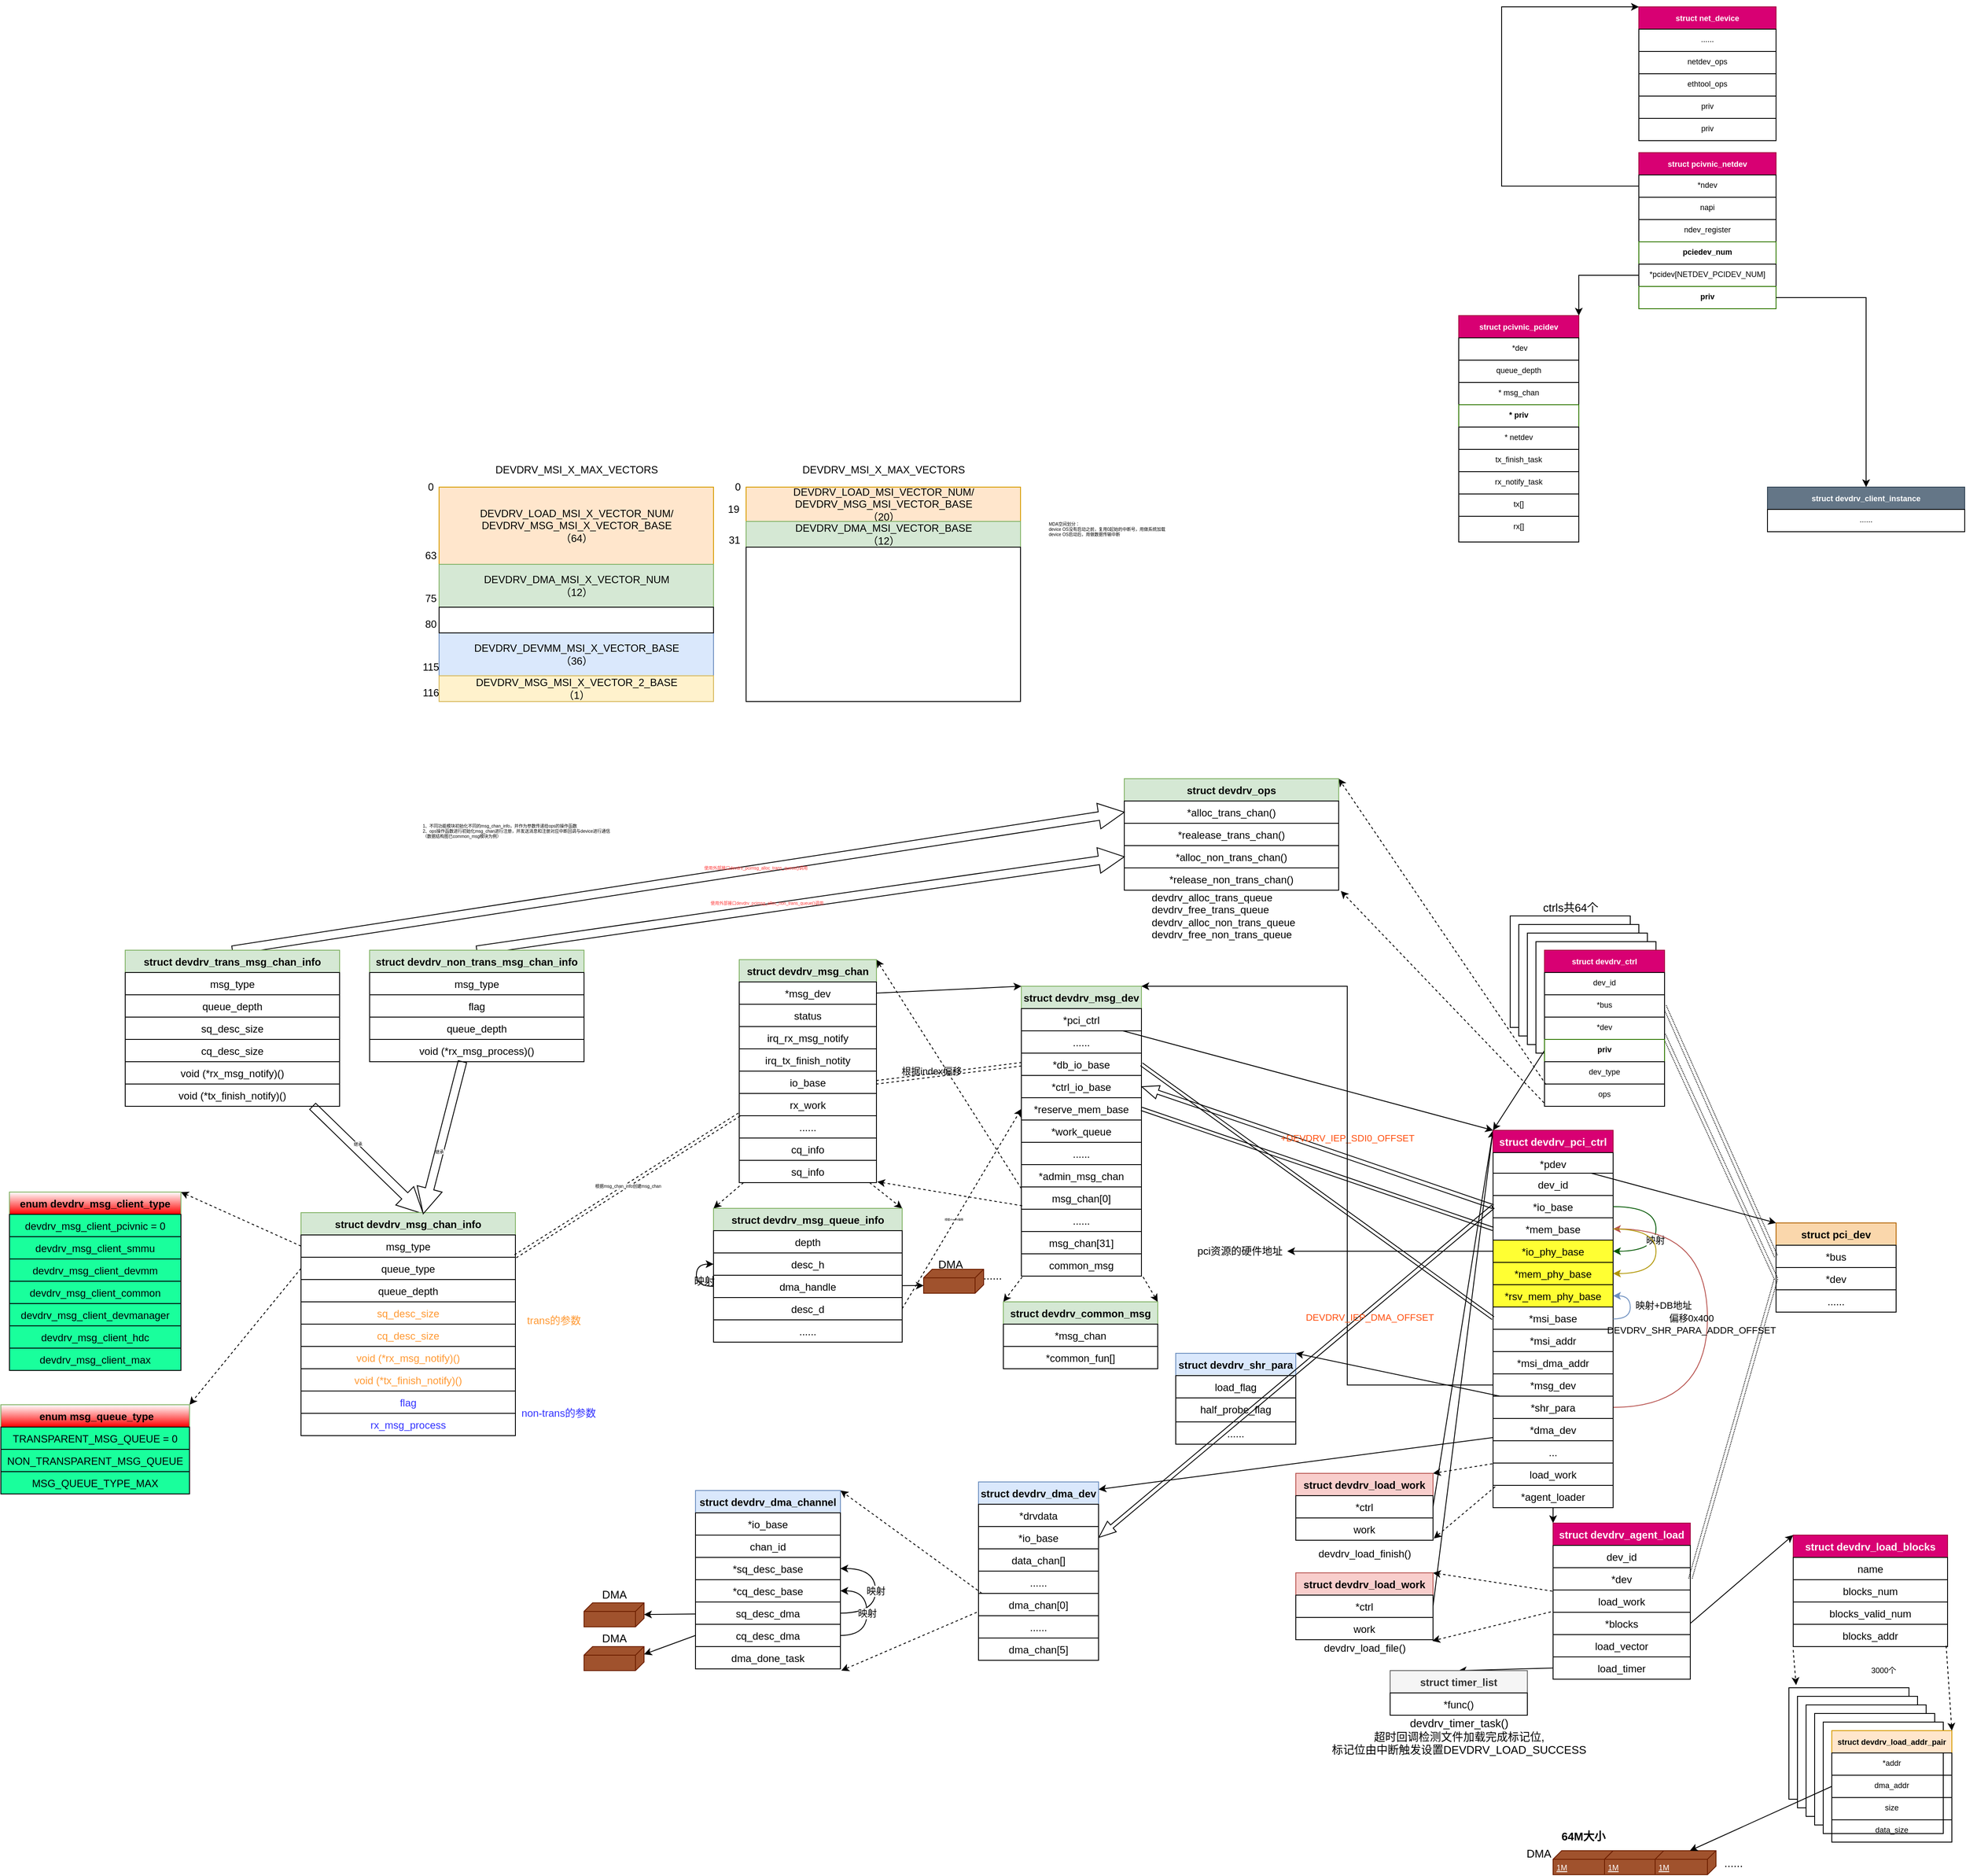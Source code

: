 <mxfile version="13.3.9" type="github">
  <diagram id="K24yG_uio-jVfGYNilbi" name="Page-1">
    <mxGraphModel dx="3685" dy="2258" grid="1" gridSize="10" guides="1" tooltips="1" connect="1" arrows="1" fold="1" page="1" pageScale="1" pageWidth="827" pageHeight="1169" math="0" shadow="0">
      <root>
        <mxCell id="0" />
        <mxCell id="1" parent="0" />
        <mxCell id="4CMs9tDYtMEGwvXOvuF7-43" value="struct pci_dev" style="swimlane;fontStyle=1;childLayout=stackLayout;horizontal=1;startSize=26;fillColor=#fad7ac;horizontalStack=0;resizeParent=1;resizeParentMax=0;resizeLast=0;collapsible=1;marginBottom=0;strokeColor=#b46504;" parent="1" vertex="1">
          <mxGeometry x="580" y="388" width="140" height="104" as="geometry" />
        </mxCell>
        <mxCell id="4CMs9tDYtMEGwvXOvuF7-44" value="*bus" style="text;strokeColor=#000000;fillColor=none;align=center;verticalAlign=top;spacingLeft=4;spacingRight=4;overflow=hidden;rotatable=0;points=[[0,0.5],[1,0.5]];portConstraint=eastwest;" parent="4CMs9tDYtMEGwvXOvuF7-43" vertex="1">
          <mxGeometry y="26" width="140" height="26" as="geometry" />
        </mxCell>
        <mxCell id="4CMs9tDYtMEGwvXOvuF7-45" value="*dev" style="text;strokeColor=#000000;fillColor=none;align=center;verticalAlign=top;spacingLeft=4;spacingRight=4;overflow=hidden;rotatable=0;points=[[0,0.5],[1,0.5]];portConstraint=eastwest;" parent="4CMs9tDYtMEGwvXOvuF7-43" vertex="1">
          <mxGeometry y="52" width="140" height="26" as="geometry" />
        </mxCell>
        <mxCell id="4CMs9tDYtMEGwvXOvuF7-49" value="......" style="text;strokeColor=#000000;fillColor=none;align=center;verticalAlign=top;spacingLeft=4;spacingRight=4;overflow=hidden;rotatable=0;points=[[0,0.5],[1,0.5]];portConstraint=eastwest;" parent="4CMs9tDYtMEGwvXOvuF7-43" vertex="1">
          <mxGeometry y="78" width="140" height="26" as="geometry" />
        </mxCell>
        <mxCell id="4CMs9tDYtMEGwvXOvuF7-48" style="rounded=0;orthogonalLoop=1;jettySize=auto;html=1;entryX=0;entryY=0;entryDx=0;entryDy=0;" parent="1" source="4CMs9tDYtMEGwvXOvuF7-34" target="4CMs9tDYtMEGwvXOvuF7-43" edge="1">
          <mxGeometry relative="1" as="geometry" />
        </mxCell>
        <mxCell id="4CMs9tDYtMEGwvXOvuF7-54" style="edgeStyle=none;rounded=0;orthogonalLoop=1;jettySize=auto;html=1;entryX=0;entryY=0;entryDx=0;entryDy=0;" parent="1" source="4CMs9tDYtMEGwvXOvuF7-42" target="4CMs9tDYtMEGwvXOvuF7-50" edge="1">
          <mxGeometry relative="1" as="geometry" />
        </mxCell>
        <mxCell id="4CMs9tDYtMEGwvXOvuF7-147" style="edgeStyle=none;rounded=0;orthogonalLoop=1;jettySize=auto;html=1;fontSize=13;exitX=0;exitY=0.5;exitDx=0;exitDy=0;entryX=0.5;entryY=0;entryDx=0;entryDy=0;" parent="1" source="4CMs9tDYtMEGwvXOvuF7-146" target="4CMs9tDYtMEGwvXOvuF7-148" edge="1">
          <mxGeometry relative="1" as="geometry">
            <mxPoint x="150" y="950.0" as="targetPoint" />
          </mxGeometry>
        </mxCell>
        <mxCell id="4CMs9tDYtMEGwvXOvuF7-55" style="edgeStyle=none;rounded=0;orthogonalLoop=1;jettySize=auto;html=1;entryX=0;entryY=0.5;entryDx=0;entryDy=0;exitX=1;exitY=0.5;exitDx=0;exitDy=0;shape=link;dashed=1;dashPattern=1 1;" parent="1" source="4CMs9tDYtMEGwvXOvuF7-52" target="4CMs9tDYtMEGwvXOvuF7-45" edge="1">
          <mxGeometry relative="1" as="geometry" />
        </mxCell>
        <mxCell id="4CMs9tDYtMEGwvXOvuF7-62" style="edgeStyle=none;rounded=0;orthogonalLoop=1;jettySize=auto;html=1;entryX=1;entryY=0;entryDx=0;entryDy=0;dashed=1;exitX=-0.005;exitY=0.051;exitDx=0;exitDy=0;exitPerimeter=0;" parent="1" source="4CMs9tDYtMEGwvXOvuF7-53" target="4CMs9tDYtMEGwvXOvuF7-57" edge="1">
          <mxGeometry relative="1" as="geometry" />
        </mxCell>
        <mxCell id="4CMs9tDYtMEGwvXOvuF7-63" style="edgeStyle=none;rounded=0;orthogonalLoop=1;jettySize=auto;html=1;entryX=0.995;entryY=1.051;entryDx=0;entryDy=0;entryPerimeter=0;dashed=1;exitX=-0.016;exitY=0.981;exitDx=0;exitDy=0;exitPerimeter=0;" parent="1" source="4CMs9tDYtMEGwvXOvuF7-53" target="4CMs9tDYtMEGwvXOvuF7-59" edge="1">
          <mxGeometry relative="1" as="geometry" />
        </mxCell>
        <mxCell id="4CMs9tDYtMEGwvXOvuF7-67" style="edgeStyle=none;rounded=0;orthogonalLoop=1;jettySize=auto;html=1;entryX=1;entryY=0;entryDx=0;entryDy=0;dashed=1;exitX=-0.006;exitY=0.032;exitDx=0;exitDy=0;exitPerimeter=0;" parent="1" source="4CMs9tDYtMEGwvXOvuF7-41" target="4CMs9tDYtMEGwvXOvuF7-64" edge="1">
          <mxGeometry relative="1" as="geometry" />
        </mxCell>
        <mxCell id="4CMs9tDYtMEGwvXOvuF7-68" style="edgeStyle=none;rounded=0;orthogonalLoop=1;jettySize=auto;html=1;entryX=1.005;entryY=0.923;entryDx=0;entryDy=0;entryPerimeter=0;dashed=1;exitX=0.018;exitY=1.058;exitDx=0;exitDy=0;exitPerimeter=0;" parent="1" source="4CMs9tDYtMEGwvXOvuF7-41" target="4CMs9tDYtMEGwvXOvuF7-66" edge="1">
          <mxGeometry relative="1" as="geometry" />
        </mxCell>
        <mxCell id="4CMs9tDYtMEGwvXOvuF7-70" style="edgeStyle=none;rounded=0;orthogonalLoop=1;jettySize=auto;html=1;exitX=1;exitY=0.5;exitDx=0;exitDy=0;entryX=0;entryY=0;entryDx=0;entryDy=0;" parent="1" source="4CMs9tDYtMEGwvXOvuF7-65" target="4CMs9tDYtMEGwvXOvuF7-33" edge="1">
          <mxGeometry relative="1" as="geometry">
            <mxPoint x="250" y="370" as="targetPoint" />
          </mxGeometry>
        </mxCell>
        <mxCell id="4CMs9tDYtMEGwvXOvuF7-69" style="edgeStyle=none;rounded=0;orthogonalLoop=1;jettySize=auto;html=1;entryX=0;entryY=0;entryDx=0;entryDy=0;exitX=1;exitY=0.5;exitDx=0;exitDy=0;" parent="1" source="4CMs9tDYtMEGwvXOvuF7-58" target="4CMs9tDYtMEGwvXOvuF7-33" edge="1">
          <mxGeometry relative="1" as="geometry" />
        </mxCell>
        <mxCell id="4CMs9tDYtMEGwvXOvuF7-71" value="devdrv_load_finish()" style="text;html=1;align=center;verticalAlign=middle;resizable=0;points=[];autosize=1;" parent="1" vertex="1">
          <mxGeometry x="40" y="764" width="120" height="20" as="geometry" />
        </mxCell>
        <mxCell id="-TiSCFnoP1qfZfvwGQQL-1" value="struct devdrv_msg_dev" style="swimlane;fontStyle=1;childLayout=stackLayout;horizontal=1;startSize=26;fillColor=#d5e8d4;horizontalStack=0;resizeParent=1;resizeParentMax=0;resizeLast=0;collapsible=1;marginBottom=0;strokeColor=#82b366;" parent="1" vertex="1">
          <mxGeometry x="-300" y="112" width="140" height="338" as="geometry" />
        </mxCell>
        <mxCell id="-TiSCFnoP1qfZfvwGQQL-2" value="*pci_ctrl" style="text;strokeColor=#000000;fillColor=none;align=center;verticalAlign=top;spacingLeft=4;spacingRight=4;overflow=hidden;rotatable=0;points=[[0,0.5],[1,0.5]];portConstraint=eastwest;" parent="-TiSCFnoP1qfZfvwGQQL-1" vertex="1">
          <mxGeometry y="26" width="140" height="26" as="geometry" />
        </mxCell>
        <mxCell id="-TiSCFnoP1qfZfvwGQQL-3" value="......" style="text;strokeColor=#000000;fillColor=none;align=center;verticalAlign=top;spacingLeft=4;spacingRight=4;overflow=hidden;rotatable=0;points=[[0,0.5],[1,0.5]];portConstraint=eastwest;" parent="-TiSCFnoP1qfZfvwGQQL-1" vertex="1">
          <mxGeometry y="52" width="140" height="26" as="geometry" />
        </mxCell>
        <mxCell id="-TiSCFnoP1qfZfvwGQQL-4" value="*db_io_base" style="text;strokeColor=#000000;fillColor=none;align=center;verticalAlign=top;spacingLeft=4;spacingRight=4;overflow=hidden;rotatable=0;points=[[0,0.5],[1,0.5]];portConstraint=eastwest;" parent="-TiSCFnoP1qfZfvwGQQL-1" vertex="1">
          <mxGeometry y="78" width="140" height="26" as="geometry" />
        </mxCell>
        <mxCell id="-TiSCFnoP1qfZfvwGQQL-5" value="*ctrl_io_base" style="text;strokeColor=#000000;fillColor=none;align=center;verticalAlign=top;spacingLeft=4;spacingRight=4;overflow=hidden;rotatable=0;points=[[0,0.5],[1,0.5]];portConstraint=eastwest;" parent="-TiSCFnoP1qfZfvwGQQL-1" vertex="1">
          <mxGeometry y="104" width="140" height="26" as="geometry" />
        </mxCell>
        <mxCell id="-TiSCFnoP1qfZfvwGQQL-6" value="*reserve_mem_base" style="text;strokeColor=#000000;fillColor=none;align=center;verticalAlign=top;spacingLeft=4;spacingRight=4;overflow=hidden;rotatable=0;points=[[0,0.5],[1,0.5]];portConstraint=eastwest;" parent="-TiSCFnoP1qfZfvwGQQL-1" vertex="1">
          <mxGeometry y="130" width="140" height="26" as="geometry" />
        </mxCell>
        <mxCell id="-TiSCFnoP1qfZfvwGQQL-7" value="*work_queue" style="text;strokeColor=#000000;fillColor=none;align=center;verticalAlign=top;spacingLeft=4;spacingRight=4;overflow=hidden;rotatable=0;points=[[0,0.5],[1,0.5]];portConstraint=eastwest;" parent="-TiSCFnoP1qfZfvwGQQL-1" vertex="1">
          <mxGeometry y="156" width="140" height="26" as="geometry" />
        </mxCell>
        <mxCell id="-TiSCFnoP1qfZfvwGQQL-8" value="......" style="text;strokeColor=#000000;fillColor=none;align=center;verticalAlign=top;spacingLeft=4;spacingRight=4;overflow=hidden;rotatable=0;points=[[0,0.5],[1,0.5]];portConstraint=eastwest;" parent="-TiSCFnoP1qfZfvwGQQL-1" vertex="1">
          <mxGeometry y="182" width="140" height="26" as="geometry" />
        </mxCell>
        <mxCell id="-TiSCFnoP1qfZfvwGQQL-9" value="*admin_msg_chan" style="text;strokeColor=#000000;fillColor=none;align=center;verticalAlign=top;spacingLeft=4;spacingRight=4;overflow=hidden;rotatable=0;points=[[0,0.5],[1,0.5]];portConstraint=eastwest;" parent="-TiSCFnoP1qfZfvwGQQL-1" vertex="1">
          <mxGeometry y="208" width="140" height="26" as="geometry" />
        </mxCell>
        <mxCell id="-TiSCFnoP1qfZfvwGQQL-16" value="msg_chan[0]" style="text;strokeColor=#000000;fillColor=none;align=center;verticalAlign=top;spacingLeft=4;spacingRight=4;overflow=hidden;rotatable=0;points=[[0,0.5],[1,0.5]];portConstraint=eastwest;" parent="-TiSCFnoP1qfZfvwGQQL-1" vertex="1">
          <mxGeometry y="234" width="140" height="26" as="geometry" />
        </mxCell>
        <mxCell id="-TiSCFnoP1qfZfvwGQQL-17" value="......" style="text;strokeColor=#000000;fillColor=none;align=center;verticalAlign=top;spacingLeft=4;spacingRight=4;overflow=hidden;rotatable=0;points=[[0,0.5],[1,0.5]];portConstraint=eastwest;" parent="-TiSCFnoP1qfZfvwGQQL-1" vertex="1">
          <mxGeometry y="260" width="140" height="26" as="geometry" />
        </mxCell>
        <mxCell id="-TiSCFnoP1qfZfvwGQQL-32" value="msg_chan[31]" style="text;strokeColor=#000000;fillColor=none;align=center;verticalAlign=top;spacingLeft=4;spacingRight=4;overflow=hidden;rotatable=0;points=[[0,0.5],[1,0.5]];portConstraint=eastwest;" parent="-TiSCFnoP1qfZfvwGQQL-1" vertex="1">
          <mxGeometry y="286" width="140" height="26" as="geometry" />
        </mxCell>
        <mxCell id="3cxTj1WRpVSJI_Zq0dqR-4" value="common_msg" style="text;strokeColor=#000000;fillColor=none;align=center;verticalAlign=top;spacingLeft=4;spacingRight=4;overflow=hidden;rotatable=0;points=[[0,0.5],[1,0.5]];portConstraint=eastwest;" parent="-TiSCFnoP1qfZfvwGQQL-1" vertex="1">
          <mxGeometry y="312" width="140" height="26" as="geometry" />
        </mxCell>
        <mxCell id="TfZTh5bj4eviRc6YyPCX-1" value="struct pcivnic_netdev" style="swimlane;fontStyle=1;childLayout=stackLayout;horizontal=1;startSize=26;fillColor=#d80073;horizontalStack=0;resizeParent=1;resizeParentMax=0;resizeLast=0;collapsible=1;marginBottom=0;fontSize=9;strokeColor=#A50040;fontColor=#ffffff;" parent="1" vertex="1">
          <mxGeometry x="420" y="-860" width="160" height="182" as="geometry" />
        </mxCell>
        <mxCell id="TfZTh5bj4eviRc6YyPCX-2" value="*ndev" style="text;strokeColor=#000000;fillColor=#ffffff;align=center;verticalAlign=top;spacingLeft=4;spacingRight=4;overflow=hidden;rotatable=0;points=[[0,0.5],[1,0.5]];portConstraint=eastwest;fontSize=9;" parent="TfZTh5bj4eviRc6YyPCX-1" vertex="1">
          <mxGeometry y="26" width="160" height="26" as="geometry" />
        </mxCell>
        <mxCell id="TfZTh5bj4eviRc6YyPCX-3" value="napi" style="text;strokeColor=#000000;fillColor=#ffffff;align=center;verticalAlign=top;spacingLeft=4;spacingRight=4;overflow=hidden;rotatable=0;points=[[0,0.5],[1,0.5]];portConstraint=eastwest;fontSize=9;" parent="TfZTh5bj4eviRc6YyPCX-1" vertex="1">
          <mxGeometry y="52" width="160" height="26" as="geometry" />
        </mxCell>
        <mxCell id="TfZTh5bj4eviRc6YyPCX-4" value="ndev_register" style="text;strokeColor=#000000;fillColor=#ffffff;align=center;verticalAlign=top;spacingLeft=4;spacingRight=4;overflow=hidden;rotatable=0;points=[[0,0.5],[1,0.5]];portConstraint=eastwest;fontSize=9;" parent="TfZTh5bj4eviRc6YyPCX-1" vertex="1">
          <mxGeometry y="78" width="160" height="26" as="geometry" />
        </mxCell>
        <mxCell id="TfZTh5bj4eviRc6YyPCX-5" value="pciedev_num" style="text;align=center;verticalAlign=top;spacingLeft=4;spacingRight=4;overflow=hidden;rotatable=0;points=[[0,0.5],[1,0.5]];portConstraint=eastwest;fontSize=9;fillColor=#FFFFFF;strokeColor=#2D7600;fontColor=#000000;gradientColor=none;fontStyle=1" parent="TfZTh5bj4eviRc6YyPCX-1" vertex="1">
          <mxGeometry y="104" width="160" height="26" as="geometry" />
        </mxCell>
        <mxCell id="TfZTh5bj4eviRc6YyPCX-6" value="*pcidev[NETDEV_PCIDEV_NUM]" style="text;strokeColor=#000000;fillColor=#ffffff;align=center;verticalAlign=top;spacingLeft=4;spacingRight=4;overflow=hidden;rotatable=0;points=[[0,0.5],[1,0.5]];portConstraint=eastwest;fontSize=9;" parent="TfZTh5bj4eviRc6YyPCX-1" vertex="1">
          <mxGeometry y="130" width="160" height="26" as="geometry" />
        </mxCell>
        <mxCell id="TfZTh5bj4eviRc6YyPCX-32" value="priv" style="text;align=center;verticalAlign=top;spacingLeft=4;spacingRight=4;overflow=hidden;rotatable=0;points=[[0,0.5],[1,0.5]];portConstraint=eastwest;fontSize=9;fillColor=#FFFFFF;strokeColor=#2D7600;fontColor=#000000;gradientColor=none;fontStyle=1" parent="TfZTh5bj4eviRc6YyPCX-1" vertex="1">
          <mxGeometry y="156" width="160" height="26" as="geometry" />
        </mxCell>
        <mxCell id="TfZTh5bj4eviRc6YyPCX-7" value="struct pcivnic_pcidev" style="swimlane;fontStyle=1;childLayout=stackLayout;horizontal=1;startSize=26;fillColor=#d80073;horizontalStack=0;resizeParent=1;resizeParentMax=0;resizeLast=0;collapsible=1;marginBottom=0;fontSize=9;strokeColor=#A50040;fontColor=#ffffff;" parent="1" vertex="1">
          <mxGeometry x="210" y="-670" width="140" height="264" as="geometry" />
        </mxCell>
        <mxCell id="TfZTh5bj4eviRc6YyPCX-8" value=" *dev" style="text;strokeColor=#000000;fillColor=#ffffff;align=center;verticalAlign=top;spacingLeft=4;spacingRight=4;overflow=hidden;rotatable=0;points=[[0,0.5],[1,0.5]];portConstraint=eastwest;fontSize=9;" parent="TfZTh5bj4eviRc6YyPCX-7" vertex="1">
          <mxGeometry y="26" width="140" height="26" as="geometry" />
        </mxCell>
        <mxCell id="TfZTh5bj4eviRc6YyPCX-9" value="queue_depth" style="text;strokeColor=#000000;fillColor=#ffffff;align=center;verticalAlign=top;spacingLeft=4;spacingRight=4;overflow=hidden;rotatable=0;points=[[0,0.5],[1,0.5]];portConstraint=eastwest;fontSize=9;" parent="TfZTh5bj4eviRc6YyPCX-7" vertex="1">
          <mxGeometry y="52" width="140" height="26" as="geometry" />
        </mxCell>
        <mxCell id="TfZTh5bj4eviRc6YyPCX-10" value="* msg_chan" style="text;strokeColor=#000000;fillColor=#ffffff;align=center;verticalAlign=top;spacingLeft=4;spacingRight=4;overflow=hidden;rotatable=0;points=[[0,0.5],[1,0.5]];portConstraint=eastwest;fontSize=9;" parent="TfZTh5bj4eviRc6YyPCX-7" vertex="1">
          <mxGeometry y="78" width="140" height="26" as="geometry" />
        </mxCell>
        <mxCell id="TfZTh5bj4eviRc6YyPCX-11" value="* priv" style="text;align=center;verticalAlign=top;spacingLeft=4;spacingRight=4;overflow=hidden;rotatable=0;points=[[0,0.5],[1,0.5]];portConstraint=eastwest;fontSize=9;fillColor=#FFFFFF;strokeColor=#2D7600;fontColor=#000000;gradientColor=none;fontStyle=1" parent="TfZTh5bj4eviRc6YyPCX-7" vertex="1">
          <mxGeometry y="104" width="140" height="26" as="geometry" />
        </mxCell>
        <mxCell id="TfZTh5bj4eviRc6YyPCX-12" value="* netdev" style="text;strokeColor=#000000;fillColor=#ffffff;align=center;verticalAlign=top;spacingLeft=4;spacingRight=4;overflow=hidden;rotatable=0;points=[[0,0.5],[1,0.5]];portConstraint=eastwest;fontSize=9;" parent="TfZTh5bj4eviRc6YyPCX-7" vertex="1">
          <mxGeometry y="130" width="140" height="26" as="geometry" />
        </mxCell>
        <mxCell id="TfZTh5bj4eviRc6YyPCX-14" value="tx_finish_task" style="text;strokeColor=#000000;fillColor=#ffffff;align=center;verticalAlign=top;spacingLeft=4;spacingRight=4;overflow=hidden;rotatable=0;points=[[0,0.5],[1,0.5]];portConstraint=eastwest;fontSize=9;" parent="TfZTh5bj4eviRc6YyPCX-7" vertex="1">
          <mxGeometry y="156" width="140" height="26" as="geometry" />
        </mxCell>
        <mxCell id="TfZTh5bj4eviRc6YyPCX-15" value="rx_notify_task" style="text;strokeColor=#000000;fillColor=#ffffff;align=center;verticalAlign=top;spacingLeft=4;spacingRight=4;overflow=hidden;rotatable=0;points=[[0,0.5],[1,0.5]];portConstraint=eastwest;fontSize=9;" parent="TfZTh5bj4eviRc6YyPCX-7" vertex="1">
          <mxGeometry y="182" width="140" height="26" as="geometry" />
        </mxCell>
        <mxCell id="TfZTh5bj4eviRc6YyPCX-16" value="tx[]" style="text;strokeColor=#000000;fillColor=#ffffff;align=center;verticalAlign=top;spacingLeft=4;spacingRight=4;overflow=hidden;rotatable=0;points=[[0,0.5],[1,0.5]];portConstraint=eastwest;fontSize=9;" parent="TfZTh5bj4eviRc6YyPCX-7" vertex="1">
          <mxGeometry y="208" width="140" height="26" as="geometry" />
        </mxCell>
        <mxCell id="TfZTh5bj4eviRc6YyPCX-17" value="rx[]" style="text;strokeColor=#000000;fillColor=#ffffff;align=center;verticalAlign=top;spacingLeft=4;spacingRight=4;overflow=hidden;rotatable=0;points=[[0,0.5],[1,0.5]];portConstraint=eastwest;fontSize=9;" parent="TfZTh5bj4eviRc6YyPCX-7" vertex="1">
          <mxGeometry y="234" width="140" height="30" as="geometry" />
        </mxCell>
        <mxCell id="4CMs9tDYtMEGwvXOvuF7-72" value="devdrv_load_file()" style="text;html=1;align=center;verticalAlign=middle;resizable=0;points=[];autosize=1;" parent="1" vertex="1">
          <mxGeometry x="45" y="874" width="110" height="20" as="geometry" />
        </mxCell>
        <mxCell id="4CMs9tDYtMEGwvXOvuF7-73" value="struct devdrv_load_blocks" style="swimlane;fontStyle=1;childLayout=stackLayout;horizontal=1;startSize=26;fillColor=#d80073;horizontalStack=0;resizeParent=1;resizeParentMax=0;resizeLast=0;collapsible=1;marginBottom=0;strokeColor=#A50040;fontColor=#ffffff;" parent="1" vertex="1">
          <mxGeometry x="600" y="752" width="180" height="130" as="geometry" />
        </mxCell>
        <mxCell id="4CMs9tDYtMEGwvXOvuF7-74" value="name" style="text;strokeColor=#000000;fillColor=none;align=center;verticalAlign=top;spacingLeft=4;spacingRight=4;overflow=hidden;rotatable=0;points=[[0,0.5],[1,0.5]];portConstraint=eastwest;" parent="4CMs9tDYtMEGwvXOvuF7-73" vertex="1">
          <mxGeometry y="26" width="180" height="26" as="geometry" />
        </mxCell>
        <mxCell id="4CMs9tDYtMEGwvXOvuF7-75" value="blocks_num" style="text;strokeColor=#000000;fillColor=none;align=center;verticalAlign=top;spacingLeft=4;spacingRight=4;overflow=hidden;rotatable=0;points=[[0,0.5],[1,0.5]];portConstraint=eastwest;" parent="4CMs9tDYtMEGwvXOvuF7-73" vertex="1">
          <mxGeometry y="52" width="180" height="26" as="geometry" />
        </mxCell>
        <mxCell id="4CMs9tDYtMEGwvXOvuF7-76" value="blocks_valid_num" style="text;strokeColor=#000000;fillColor=none;align=center;verticalAlign=top;spacingLeft=4;spacingRight=4;overflow=hidden;rotatable=0;points=[[0,0.5],[1,0.5]];portConstraint=eastwest;" parent="4CMs9tDYtMEGwvXOvuF7-73" vertex="1">
          <mxGeometry y="78" width="180" height="26" as="geometry" />
        </mxCell>
        <mxCell id="4CMs9tDYtMEGwvXOvuF7-78" value="blocks_addr" style="text;strokeColor=#000000;fillColor=none;align=center;verticalAlign=top;spacingLeft=4;spacingRight=4;overflow=hidden;rotatable=0;points=[[0,0.5],[1,0.5]];portConstraint=eastwest;" parent="4CMs9tDYtMEGwvXOvuF7-73" vertex="1">
          <mxGeometry y="104" width="180" height="26" as="geometry" />
        </mxCell>
        <mxCell id="4CMs9tDYtMEGwvXOvuF7-33" value="struct devdrv_pci_ctrl" style="swimlane;fontStyle=1;childLayout=stackLayout;horizontal=1;startSize=26;fillColor=#d80073;horizontalStack=0;resizeParent=1;resizeParentMax=0;resizeLast=0;collapsible=1;marginBottom=0;strokeColor=#A50040;fontColor=#ffffff;" parent="1" vertex="1">
          <mxGeometry x="250" y="280" width="140" height="440" as="geometry" />
        </mxCell>
        <mxCell id="4CMs9tDYtMEGwvXOvuF7-34" value="*pdev" style="text;strokeColor=#000000;fillColor=none;align=center;verticalAlign=top;spacingLeft=4;spacingRight=4;overflow=hidden;rotatable=0;points=[[0,0.5],[1,0.5]];portConstraint=eastwest;" parent="4CMs9tDYtMEGwvXOvuF7-33" vertex="1">
          <mxGeometry y="26" width="140" height="24" as="geometry" />
        </mxCell>
        <mxCell id="4CMs9tDYtMEGwvXOvuF7-35" value="dev_id&#xa;" style="text;strokeColor=#000000;fillColor=none;align=center;verticalAlign=top;spacingLeft=4;spacingRight=4;overflow=hidden;rotatable=0;points=[[0,0.5],[1,0.5]];portConstraint=eastwest;" parent="4CMs9tDYtMEGwvXOvuF7-33" vertex="1">
          <mxGeometry y="50" width="140" height="26" as="geometry" />
        </mxCell>
        <mxCell id="4CMs9tDYtMEGwvXOvuF7-36" value="*io_base" style="text;strokeColor=#000000;fillColor=none;align=center;verticalAlign=top;spacingLeft=4;spacingRight=4;overflow=hidden;rotatable=0;points=[[0,0.5],[1,0.5]];portConstraint=eastwest;" parent="4CMs9tDYtMEGwvXOvuF7-33" vertex="1">
          <mxGeometry y="76" width="140" height="26" as="geometry" />
        </mxCell>
        <mxCell id="KGFi5STX7Q2RRd9KJe1o-4" value="*mem_base" style="text;strokeColor=#000000;fillColor=none;align=center;verticalAlign=top;spacingLeft=4;spacingRight=4;overflow=hidden;rotatable=0;points=[[0,0.5],[1,0.5]];portConstraint=eastwest;" parent="4CMs9tDYtMEGwvXOvuF7-33" vertex="1">
          <mxGeometry y="102" width="140" height="26" as="geometry" />
        </mxCell>
        <mxCell id="KGFi5STX7Q2RRd9KJe1o-10" style="edgeStyle=orthogonalEdgeStyle;curved=1;rounded=0;orthogonalLoop=1;jettySize=auto;html=1;entryX=1;entryY=0.5;entryDx=0;entryDy=0;exitX=1;exitY=0.5;exitDx=0;exitDy=0;fillColor=#008a00;strokeColor=#005700;" parent="4CMs9tDYtMEGwvXOvuF7-33" source="4CMs9tDYtMEGwvXOvuF7-36" target="4CMs9tDYtMEGwvXOvuF7-39" edge="1">
          <mxGeometry relative="1" as="geometry">
            <Array as="points">
              <mxPoint x="190" y="89" />
              <mxPoint x="190" y="141" />
            </Array>
          </mxGeometry>
        </mxCell>
        <mxCell id="KGFi5STX7Q2RRd9KJe1o-13" value="映射" style="edgeLabel;html=1;align=center;verticalAlign=middle;resizable=0;points=[];" parent="KGFi5STX7Q2RRd9KJe1o-10" vertex="1" connectable="0">
          <mxGeometry x="0.165" y="-1" relative="1" as="geometry">
            <mxPoint as="offset" />
          </mxGeometry>
        </mxCell>
        <mxCell id="4CMs9tDYtMEGwvXOvuF7-39" value="*io_phy_base" style="text;strokeColor=#000000;fillColor=#FFFF33;align=center;verticalAlign=top;spacingLeft=4;spacingRight=4;overflow=hidden;rotatable=0;points=[[0,0.5],[1,0.5]];portConstraint=eastwest;labelBackgroundColor=none;" parent="4CMs9tDYtMEGwvXOvuF7-33" vertex="1">
          <mxGeometry y="128" width="140" height="26" as="geometry" />
        </mxCell>
        <mxCell id="4CMs9tDYtMEGwvXOvuF7-38" value="*mem_phy_base" style="text;strokeColor=#000000;fillColor=#FFFF33;align=center;verticalAlign=top;spacingLeft=4;spacingRight=4;overflow=hidden;rotatable=0;points=[[0,0.5],[1,0.5]];portConstraint=eastwest;" parent="4CMs9tDYtMEGwvXOvuF7-33" vertex="1">
          <mxGeometry y="154" width="140" height="26" as="geometry" />
        </mxCell>
        <mxCell id="4CMs9tDYtMEGwvXOvuF7-40" value="*rsv_mem_phy_base" style="text;strokeColor=#000000;fillColor=#FFFF33;align=center;verticalAlign=top;spacingLeft=4;spacingRight=4;overflow=hidden;rotatable=0;points=[[0,0.5],[1,0.5]];portConstraint=eastwest;" parent="4CMs9tDYtMEGwvXOvuF7-33" vertex="1">
          <mxGeometry y="180" width="140" height="26" as="geometry" />
        </mxCell>
        <mxCell id="4CMs9tDYtMEGwvXOvuF7-37" value="*msi_base" style="text;strokeColor=#000000;fillColor=none;align=center;verticalAlign=top;spacingLeft=4;spacingRight=4;overflow=hidden;rotatable=0;points=[[0,0.5],[1,0.5]];portConstraint=eastwest;" parent="4CMs9tDYtMEGwvXOvuF7-33" vertex="1">
          <mxGeometry y="206" width="140" height="26" as="geometry" />
        </mxCell>
        <mxCell id="KGFi5STX7Q2RRd9KJe1o-2" value="*msi_addr" style="text;strokeColor=#000000;fillColor=none;align=center;verticalAlign=top;spacingLeft=4;spacingRight=4;overflow=hidden;rotatable=0;points=[[0,0.5],[1,0.5]];portConstraint=eastwest;" parent="4CMs9tDYtMEGwvXOvuF7-33" vertex="1">
          <mxGeometry y="232" width="140" height="26" as="geometry" />
        </mxCell>
        <mxCell id="KGFi5STX7Q2RRd9KJe1o-3" value="*msi_dma_addr" style="text;strokeColor=#000000;fillColor=none;align=center;verticalAlign=top;spacingLeft=4;spacingRight=4;overflow=hidden;rotatable=0;points=[[0,0.5],[1,0.5]];portConstraint=eastwest;" parent="4CMs9tDYtMEGwvXOvuF7-33" vertex="1">
          <mxGeometry y="258" width="140" height="26" as="geometry" />
        </mxCell>
        <mxCell id="4rqcEA7wsS3cXAYtvrbO-18" value="*msg_dev" style="text;strokeColor=#000000;fillColor=none;align=center;verticalAlign=top;spacingLeft=4;spacingRight=4;overflow=hidden;rotatable=0;points=[[0,0.5],[1,0.5]];portConstraint=eastwest;" parent="4CMs9tDYtMEGwvXOvuF7-33" vertex="1">
          <mxGeometry y="284" width="140" height="26" as="geometry" />
        </mxCell>
        <mxCell id="0Dfq3eqMctZGsWVETaQW-2" style="edgeStyle=orthogonalEdgeStyle;rounded=0;orthogonalLoop=1;jettySize=auto;html=1;entryX=1;entryY=0.5;entryDx=0;entryDy=0;curved=1;exitX=1;exitY=0.5;exitDx=0;exitDy=0;fillColor=#f8cecc;strokeColor=#b85450;" parent="4CMs9tDYtMEGwvXOvuF7-33" source="0Dfq3eqMctZGsWVETaQW-1" target="KGFi5STX7Q2RRd9KJe1o-4" edge="1">
          <mxGeometry relative="1" as="geometry">
            <Array as="points">
              <mxPoint x="250" y="323" />
              <mxPoint x="250" y="115" />
            </Array>
          </mxGeometry>
        </mxCell>
        <mxCell id="0Dfq3eqMctZGsWVETaQW-1" value="*shr_para" style="text;strokeColor=#000000;fillColor=none;align=center;verticalAlign=top;spacingLeft=4;spacingRight=4;overflow=hidden;rotatable=0;points=[[0,0.5],[1,0.5]];portConstraint=eastwest;" parent="4CMs9tDYtMEGwvXOvuF7-33" vertex="1">
          <mxGeometry y="310" width="140" height="26" as="geometry" />
        </mxCell>
        <mxCell id="4rqcEA7wsS3cXAYtvrbO-17" value="*dma_dev" style="text;strokeColor=#000000;fillColor=none;align=center;verticalAlign=top;spacingLeft=4;spacingRight=4;overflow=hidden;rotatable=0;points=[[0,0.5],[1,0.5]];portConstraint=eastwest;" parent="4CMs9tDYtMEGwvXOvuF7-33" vertex="1">
          <mxGeometry y="336" width="140" height="26" as="geometry" />
        </mxCell>
        <mxCell id="KGFi5STX7Q2RRd9KJe1o-5" value="..." style="text;strokeColor=#000000;fillColor=none;align=center;verticalAlign=top;spacingLeft=4;spacingRight=4;overflow=hidden;rotatable=0;points=[[0,0.5],[1,0.5]];portConstraint=eastwest;" parent="4CMs9tDYtMEGwvXOvuF7-33" vertex="1">
          <mxGeometry y="362" width="140" height="26" as="geometry" />
        </mxCell>
        <mxCell id="4CMs9tDYtMEGwvXOvuF7-41" value="load_work" style="text;strokeColor=#000000;fillColor=none;align=center;verticalAlign=top;spacingLeft=4;spacingRight=4;overflow=hidden;rotatable=0;points=[[0,0.5],[1,0.5]];portConstraint=eastwest;" parent="4CMs9tDYtMEGwvXOvuF7-33" vertex="1">
          <mxGeometry y="388" width="140" height="26" as="geometry" />
        </mxCell>
        <mxCell id="KGFi5STX7Q2RRd9KJe1o-11" style="edgeStyle=orthogonalEdgeStyle;curved=1;rounded=0;orthogonalLoop=1;jettySize=auto;html=1;entryX=1;entryY=0.5;entryDx=0;entryDy=0;exitX=1;exitY=0.5;exitDx=0;exitDy=0;fillColor=#e3c800;strokeColor=#B09500;" parent="4CMs9tDYtMEGwvXOvuF7-33" source="KGFi5STX7Q2RRd9KJe1o-4" target="4CMs9tDYtMEGwvXOvuF7-38" edge="1">
          <mxGeometry relative="1" as="geometry">
            <mxPoint x="150" y="99" as="sourcePoint" />
            <mxPoint x="150" y="151" as="targetPoint" />
            <Array as="points">
              <mxPoint x="190" y="115" />
              <mxPoint x="190" y="167" />
            </Array>
          </mxGeometry>
        </mxCell>
        <mxCell id="KGFi5STX7Q2RRd9KJe1o-12" value="偏移0x400&lt;br&gt;&lt;span style=&quot;font-size: 11px&quot;&gt;DEVDRV_SHR_PARA_ADDR_OFFSET&lt;/span&gt;" style="edgeLabel;html=1;align=center;verticalAlign=middle;resizable=0;points=[];labelBackgroundColor=none;" parent="KGFi5STX7Q2RRd9KJe1o-11" vertex="1" connectable="0">
          <mxGeometry x="-0.346" y="19" relative="1" as="geometry">
            <mxPoint x="41" y="130" as="offset" />
          </mxGeometry>
        </mxCell>
        <mxCell id="KGFi5STX7Q2RRd9KJe1o-14" style="edgeStyle=orthogonalEdgeStyle;curved=1;rounded=0;orthogonalLoop=1;jettySize=auto;html=1;fillColor=#dae8fc;strokeColor=#6c8ebf;" parent="4CMs9tDYtMEGwvXOvuF7-33" source="4CMs9tDYtMEGwvXOvuF7-37" target="4CMs9tDYtMEGwvXOvuF7-40" edge="1">
          <mxGeometry relative="1" as="geometry">
            <mxPoint x="139" y="243" as="sourcePoint" />
            <mxPoint x="139" y="190.0" as="targetPoint" />
            <Array as="points">
              <mxPoint x="160" y="220" />
              <mxPoint x="160" y="193" />
            </Array>
          </mxGeometry>
        </mxCell>
        <mxCell id="KGFi5STX7Q2RRd9KJe1o-15" value="映射+DB地址&amp;nbsp;" style="edgeLabel;html=1;align=center;verticalAlign=middle;resizable=0;points=[];" parent="KGFi5STX7Q2RRd9KJe1o-14" vertex="1" connectable="0">
          <mxGeometry x="-0.346" y="19" relative="1" as="geometry">
            <mxPoint x="59" y="-14" as="offset" />
          </mxGeometry>
        </mxCell>
        <mxCell id="4CMs9tDYtMEGwvXOvuF7-42" value="*agent_loader" style="text;strokeColor=#000000;fillColor=none;align=center;verticalAlign=top;spacingLeft=4;spacingRight=4;overflow=hidden;rotatable=0;points=[[0,0.5],[1,0.5]];portConstraint=eastwest;" parent="4CMs9tDYtMEGwvXOvuF7-33" vertex="1">
          <mxGeometry y="414" width="140" height="26" as="geometry" />
        </mxCell>
        <mxCell id="TfZTh5bj4eviRc6YyPCX-18" value="struct net_device" style="swimlane;fontStyle=1;childLayout=stackLayout;horizontal=1;startSize=26;fillColor=#d80073;horizontalStack=0;resizeParent=1;resizeParentMax=0;resizeLast=0;collapsible=1;marginBottom=0;fontSize=9;strokeColor=#A50040;fontColor=#ffffff;" parent="1" vertex="1">
          <mxGeometry x="420" y="-1030" width="160" height="156" as="geometry" />
        </mxCell>
        <mxCell id="TfZTh5bj4eviRc6YyPCX-19" value="......" style="text;strokeColor=#000000;fillColor=#ffffff;align=center;verticalAlign=top;spacingLeft=4;spacingRight=4;overflow=hidden;rotatable=0;points=[[0,0.5],[1,0.5]];portConstraint=eastwest;fontSize=9;" parent="TfZTh5bj4eviRc6YyPCX-18" vertex="1">
          <mxGeometry y="26" width="160" height="26" as="geometry" />
        </mxCell>
        <mxCell id="TfZTh5bj4eviRc6YyPCX-26" value="netdev_ops" style="text;strokeColor=#000000;fillColor=#ffffff;align=center;verticalAlign=top;spacingLeft=4;spacingRight=4;overflow=hidden;rotatable=0;points=[[0,0.5],[1,0.5]];portConstraint=eastwest;fontSize=9;" parent="TfZTh5bj4eviRc6YyPCX-18" vertex="1">
          <mxGeometry y="52" width="160" height="26" as="geometry" />
        </mxCell>
        <mxCell id="TfZTh5bj4eviRc6YyPCX-29" value="ethtool_ops" style="text;strokeColor=#000000;fillColor=#ffffff;align=center;verticalAlign=top;spacingLeft=4;spacingRight=4;overflow=hidden;rotatable=0;points=[[0,0.5],[1,0.5]];portConstraint=eastwest;fontSize=9;" parent="TfZTh5bj4eviRc6YyPCX-18" vertex="1">
          <mxGeometry y="78" width="160" height="26" as="geometry" />
        </mxCell>
        <mxCell id="TfZTh5bj4eviRc6YyPCX-30" value="priv" style="text;strokeColor=#000000;fillColor=#ffffff;align=center;verticalAlign=top;spacingLeft=4;spacingRight=4;overflow=hidden;rotatable=0;points=[[0,0.5],[1,0.5]];portConstraint=eastwest;fontSize=9;" parent="TfZTh5bj4eviRc6YyPCX-18" vertex="1">
          <mxGeometry y="104" width="160" height="26" as="geometry" />
        </mxCell>
        <mxCell id="TfZTh5bj4eviRc6YyPCX-31" value="priv" style="text;strokeColor=#000000;fillColor=#ffffff;align=center;verticalAlign=top;spacingLeft=4;spacingRight=4;overflow=hidden;rotatable=0;points=[[0,0.5],[1,0.5]];portConstraint=eastwest;fontSize=9;" parent="TfZTh5bj4eviRc6YyPCX-18" vertex="1">
          <mxGeometry y="130" width="160" height="26" as="geometry" />
        </mxCell>
        <mxCell id="4CMs9tDYtMEGwvXOvuF7-129" value="&amp;nbsp;" style="html=1;strokeColor=#000000;fontSize=9;align=center;" parent="1" vertex="1">
          <mxGeometry x="595" y="930" width="140" height="130" as="geometry" />
        </mxCell>
        <mxCell id="4CMs9tDYtMEGwvXOvuF7-130" value="&amp;nbsp;" style="html=1;strokeColor=#000000;fontSize=9;align=center;" parent="1" vertex="1">
          <mxGeometry x="605" y="940" width="140" height="130" as="geometry" />
        </mxCell>
        <mxCell id="4CMs9tDYtMEGwvXOvuF7-131" value="&amp;nbsp;" style="html=1;strokeColor=#000000;fontSize=9;align=center;" parent="1" vertex="1">
          <mxGeometry x="615" y="950" width="140" height="130" as="geometry" />
        </mxCell>
        <mxCell id="4CMs9tDYtMEGwvXOvuF7-132" value="&amp;nbsp;" style="html=1;strokeColor=#000000;fontSize=9;align=center;" parent="1" vertex="1">
          <mxGeometry x="625" y="960" width="140" height="130" as="geometry" />
        </mxCell>
        <mxCell id="4CMs9tDYtMEGwvXOvuF7-133" value="&amp;nbsp;" style="html=1;strokeColor=#000000;fontSize=9;align=center;" parent="1" vertex="1">
          <mxGeometry x="635" y="970" width="140" height="130" as="geometry" />
        </mxCell>
        <mxCell id="4CMs9tDYtMEGwvXOvuF7-83" value="struct devdrv_load_addr_pair" style="swimlane;fontStyle=1;childLayout=stackLayout;horizontal=1;startSize=26;fillColor=#ffe6cc;horizontalStack=0;resizeParent=1;resizeParentMax=0;resizeLast=0;collapsible=1;marginBottom=0;fontSize=9;strokeColor=#d79b00;" parent="1" vertex="1">
          <mxGeometry x="645" y="980" width="140" height="130" as="geometry" />
        </mxCell>
        <mxCell id="4CMs9tDYtMEGwvXOvuF7-84" value="*addr" style="text;strokeColor=#000000;fillColor=none;align=center;verticalAlign=top;spacingLeft=4;spacingRight=4;overflow=hidden;rotatable=0;points=[[0,0.5],[1,0.5]];portConstraint=eastwest;fontSize=9;" parent="4CMs9tDYtMEGwvXOvuF7-83" vertex="1">
          <mxGeometry y="26" width="140" height="26" as="geometry" />
        </mxCell>
        <mxCell id="4CMs9tDYtMEGwvXOvuF7-85" value="dma_addr" style="text;strokeColor=#000000;fillColor=none;align=center;verticalAlign=top;spacingLeft=4;spacingRight=4;overflow=hidden;rotatable=0;points=[[0,0.5],[1,0.5]];portConstraint=eastwest;fontSize=9;" parent="4CMs9tDYtMEGwvXOvuF7-83" vertex="1">
          <mxGeometry y="52" width="140" height="26" as="geometry" />
        </mxCell>
        <mxCell id="4CMs9tDYtMEGwvXOvuF7-86" value="size" style="text;strokeColor=#000000;fillColor=none;align=center;verticalAlign=top;spacingLeft=4;spacingRight=4;overflow=hidden;rotatable=0;points=[[0,0.5],[1,0.5]];portConstraint=eastwest;fontSize=9;" parent="4CMs9tDYtMEGwvXOvuF7-83" vertex="1">
          <mxGeometry y="78" width="140" height="26" as="geometry" />
        </mxCell>
        <mxCell id="4CMs9tDYtMEGwvXOvuF7-87" value="data_size" style="text;strokeColor=#000000;fillColor=none;align=center;verticalAlign=top;spacingLeft=4;spacingRight=4;overflow=hidden;rotatable=0;points=[[0,0.5],[1,0.5]];portConstraint=eastwest;fontSize=9;" parent="4CMs9tDYtMEGwvXOvuF7-83" vertex="1">
          <mxGeometry y="104" width="140" height="26" as="geometry" />
        </mxCell>
        <mxCell id="4CMs9tDYtMEGwvXOvuF7-134" style="edgeStyle=none;rounded=0;orthogonalLoop=1;jettySize=auto;html=1;entryX=0.06;entryY=-0.024;entryDx=0;entryDy=0;entryPerimeter=0;fontSize=9;exitX=0;exitY=1.154;exitDx=0;exitDy=0;exitPerimeter=0;dashed=1;" parent="1" source="4CMs9tDYtMEGwvXOvuF7-78" target="4CMs9tDYtMEGwvXOvuF7-129" edge="1">
          <mxGeometry relative="1" as="geometry" />
        </mxCell>
        <mxCell id="4CMs9tDYtMEGwvXOvuF7-135" style="edgeStyle=none;rounded=0;orthogonalLoop=1;jettySize=auto;html=1;entryX=1;entryY=0;entryDx=0;entryDy=0;fontSize=9;exitX=0.991;exitY=0.962;exitDx=0;exitDy=0;exitPerimeter=0;dashed=1;" parent="1" source="4CMs9tDYtMEGwvXOvuF7-78" target="4CMs9tDYtMEGwvXOvuF7-83" edge="1">
          <mxGeometry relative="1" as="geometry" />
        </mxCell>
        <mxCell id="4CMs9tDYtMEGwvXOvuF7-136" value="3000个" style="text;html=1;align=center;verticalAlign=middle;resizable=0;points=[];autosize=1;fontSize=9;" parent="1" vertex="1">
          <mxGeometry x="680" y="900" width="50" height="20" as="geometry" />
        </mxCell>
        <mxCell id="4CMs9tDYtMEGwvXOvuF7-137" style="edgeStyle=none;rounded=0;orthogonalLoop=1;jettySize=auto;html=1;entryX=0;entryY=0;entryDx=0;entryDy=0;fontSize=9;exitX=1;exitY=0.5;exitDx=0;exitDy=0;" parent="1" source="4CMs9tDYtMEGwvXOvuF7-56" target="4CMs9tDYtMEGwvXOvuF7-73" edge="1">
          <mxGeometry relative="1" as="geometry" />
        </mxCell>
        <mxCell id="4CMs9tDYtMEGwvXOvuF7-138" value="1M" style="verticalAlign=top;align=left;spacingTop=8;spacingLeft=2;spacingRight=12;shape=cube;size=10;direction=south;fontStyle=4;html=1;strokeColor=#6D1F00;fontSize=9;fillColor=#a0522d;fontColor=#ffffff;" parent="1" vertex="1">
          <mxGeometry x="320" y="1120" width="70" height="28" as="geometry" />
        </mxCell>
        <mxCell id="4CMs9tDYtMEGwvXOvuF7-139" value="1M" style="verticalAlign=top;align=left;spacingTop=8;spacingLeft=2;spacingRight=12;shape=cube;size=10;direction=south;fontStyle=4;html=1;strokeColor=#6D1F00;fontSize=9;fillColor=#a0522d;fontColor=#ffffff;" parent="1" vertex="1">
          <mxGeometry x="380" y="1120" width="70" height="28" as="geometry" />
        </mxCell>
        <mxCell id="4CMs9tDYtMEGwvXOvuF7-140" value="1M" style="verticalAlign=top;align=left;spacingTop=8;spacingLeft=2;spacingRight=12;shape=cube;size=10;direction=south;fontStyle=4;html=1;strokeColor=#6D1F00;fontSize=9;fillColor=#a0522d;fontColor=#ffffff;" parent="1" vertex="1">
          <mxGeometry x="439" y="1120" width="71" height="28" as="geometry" />
        </mxCell>
        <mxCell id="4CMs9tDYtMEGwvXOvuF7-142" value="......" style="text;html=1;align=center;verticalAlign=middle;resizable=0;points=[];autosize=1;fontSize=13;" parent="1" vertex="1">
          <mxGeometry x="510" y="1124" width="40" height="20" as="geometry" />
        </mxCell>
        <mxCell id="4CMs9tDYtMEGwvXOvuF7-143" style="edgeStyle=none;rounded=0;orthogonalLoop=1;jettySize=auto;html=1;entryX=0;entryY=0;entryDx=0;entryDy=30.5;entryPerimeter=0;fontSize=13;exitX=0;exitY=0.5;exitDx=0;exitDy=0;" parent="1" source="4CMs9tDYtMEGwvXOvuF7-85" target="4CMs9tDYtMEGwvXOvuF7-140" edge="1">
          <mxGeometry relative="1" as="geometry" />
        </mxCell>
        <mxCell id="4CMs9tDYtMEGwvXOvuF7-144" value="DMA" style="text;html=1;align=center;verticalAlign=middle;resizable=0;points=[];autosize=1;fontSize=13;" parent="1" vertex="1">
          <mxGeometry x="283" y="1113" width="40" height="20" as="geometry" />
        </mxCell>
        <mxCell id="4CMs9tDYtMEGwvXOvuF7-145" value="64M大小" style="text;html=1;align=center;verticalAlign=middle;resizable=0;points=[];autosize=1;fontSize=13;fontStyle=1" parent="1" vertex="1">
          <mxGeometry x="320" y="1093" width="70" height="20" as="geometry" />
        </mxCell>
        <mxCell id="4CMs9tDYtMEGwvXOvuF7-151" value="devdrv_timer_task()&lt;br&gt;超时回调检测文件加载完成标记位,&lt;br&gt;标记位由中断触发设置DEVDRV_LOAD_SUCCESS" style="text;html=1;align=center;verticalAlign=middle;resizable=0;points=[];autosize=1;fontSize=13;" parent="1" vertex="1">
          <mxGeometry x="55" y="962" width="310" height="50" as="geometry" />
        </mxCell>
        <mxCell id="4CMs9tDYtMEGwvXOvuF7-148" value="struct timer_list" style="swimlane;fontStyle=1;childLayout=stackLayout;horizontal=1;startSize=26;fillColor=#f5f5f5;horizontalStack=0;resizeParent=1;resizeParentMax=0;resizeLast=0;collapsible=1;marginBottom=0;strokeColor=#666666;fontColor=#333333;" parent="1" vertex="1">
          <mxGeometry x="130" y="910" width="160" height="52" as="geometry" />
        </mxCell>
        <mxCell id="4CMs9tDYtMEGwvXOvuF7-149" value="*func()" style="text;strokeColor=#000000;fillColor=none;align=center;verticalAlign=top;spacingLeft=4;spacingRight=4;overflow=hidden;rotatable=0;points=[[0,0.5],[1,0.5]];portConstraint=eastwest;" parent="4CMs9tDYtMEGwvXOvuF7-148" vertex="1">
          <mxGeometry y="26" width="160" height="26" as="geometry" />
        </mxCell>
        <mxCell id="4CMs9tDYtMEGwvXOvuF7-152" value="&amp;nbsp;" style="html=1;strokeColor=#000000;fontSize=9;align=center;" parent="1" vertex="1">
          <mxGeometry x="270" y="30" width="140" height="130" as="geometry" />
        </mxCell>
        <mxCell id="4CMs9tDYtMEGwvXOvuF7-153" value="&amp;nbsp;" style="html=1;strokeColor=#000000;fontSize=9;align=center;" parent="1" vertex="1">
          <mxGeometry x="280" y="40" width="140" height="130" as="geometry" />
        </mxCell>
        <mxCell id="4CMs9tDYtMEGwvXOvuF7-154" value="&amp;nbsp;" style="html=1;strokeColor=#000000;fontSize=9;align=center;" parent="1" vertex="1">
          <mxGeometry x="290" y="50" width="140" height="130" as="geometry" />
        </mxCell>
        <mxCell id="4CMs9tDYtMEGwvXOvuF7-155" value="&amp;nbsp;" style="html=1;strokeColor=#000000;fontSize=9;align=center;" parent="1" vertex="1">
          <mxGeometry x="300" y="60" width="140" height="130" as="geometry" />
        </mxCell>
        <mxCell id="4CMs9tDYtMEGwvXOvuF7-162" style="rounded=0;orthogonalLoop=1;jettySize=auto;html=1;fontSize=13;exitX=1;exitY=0.5;exitDx=0;exitDy=0;dashed=1;dashPattern=1 1;shape=link;" parent="1" source="4CMs9tDYtMEGwvXOvuF7-159" edge="1">
          <mxGeometry relative="1" as="geometry">
            <mxPoint x="580" y="427" as="targetPoint" />
          </mxGeometry>
        </mxCell>
        <mxCell id="4CMs9tDYtMEGwvXOvuF7-163" style="rounded=0;orthogonalLoop=1;jettySize=auto;html=1;entryX=0;entryY=0.5;entryDx=0;entryDy=0;fontSize=13;exitX=0.994;exitY=0.788;exitDx=0;exitDy=0;dashed=1;dashPattern=1 1;shape=link;exitPerimeter=0;" parent="1" source="4CMs9tDYtMEGwvXOvuF7-160" target="4CMs9tDYtMEGwvXOvuF7-45" edge="1">
          <mxGeometry relative="1" as="geometry" />
        </mxCell>
        <mxCell id="4CMs9tDYtMEGwvXOvuF7-164" style="rounded=0;orthogonalLoop=1;jettySize=auto;html=1;entryX=0;entryY=0;entryDx=0;entryDy=0;fontSize=13;exitX=0;exitY=0.5;exitDx=0;exitDy=0;" parent="1" source="4CMs9tDYtMEGwvXOvuF7-161" target="4CMs9tDYtMEGwvXOvuF7-33" edge="1">
          <mxGeometry relative="1" as="geometry" />
        </mxCell>
        <mxCell id="4CMs9tDYtMEGwvXOvuF7-166" value="ctrls共64个" style="text;html=1;align=center;verticalAlign=middle;resizable=0;points=[];autosize=1;fontSize=13;fontColor=#000000;" parent="1" vertex="1">
          <mxGeometry x="300" y="10" width="80" height="20" as="geometry" />
        </mxCell>
        <mxCell id="4CMs9tDYtMEGwvXOvuF7-157" value="struct devdrv_ctrl" style="swimlane;fontStyle=1;childLayout=stackLayout;horizontal=1;startSize=26;fillColor=#d80073;horizontalStack=0;resizeParent=1;resizeParentMax=0;resizeLast=0;collapsible=1;marginBottom=0;fontSize=9;strokeColor=#A50040;fontColor=#ffffff;" parent="1" vertex="1">
          <mxGeometry x="310" y="70" width="140" height="182" as="geometry" />
        </mxCell>
        <mxCell id="4CMs9tDYtMEGwvXOvuF7-158" value="dev_id" style="text;strokeColor=#000000;fillColor=#ffffff;align=center;verticalAlign=top;spacingLeft=4;spacingRight=4;overflow=hidden;rotatable=0;points=[[0,0.5],[1,0.5]];portConstraint=eastwest;fontSize=9;" parent="4CMs9tDYtMEGwvXOvuF7-157" vertex="1">
          <mxGeometry y="26" width="140" height="26" as="geometry" />
        </mxCell>
        <mxCell id="4CMs9tDYtMEGwvXOvuF7-159" value="*bus" style="text;strokeColor=#000000;fillColor=#ffffff;align=center;verticalAlign=top;spacingLeft=4;spacingRight=4;overflow=hidden;rotatable=0;points=[[0,0.5],[1,0.5]];portConstraint=eastwest;fontSize=9;" parent="4CMs9tDYtMEGwvXOvuF7-157" vertex="1">
          <mxGeometry y="52" width="140" height="26" as="geometry" />
        </mxCell>
        <mxCell id="4CMs9tDYtMEGwvXOvuF7-160" value="*dev" style="text;strokeColor=#000000;fillColor=#ffffff;align=center;verticalAlign=top;spacingLeft=4;spacingRight=4;overflow=hidden;rotatable=0;points=[[0,0.5],[1,0.5]];portConstraint=eastwest;fontSize=9;" parent="4CMs9tDYtMEGwvXOvuF7-157" vertex="1">
          <mxGeometry y="78" width="140" height="26" as="geometry" />
        </mxCell>
        <mxCell id="4CMs9tDYtMEGwvXOvuF7-161" value="priv" style="text;align=center;verticalAlign=top;spacingLeft=4;spacingRight=4;overflow=hidden;rotatable=0;points=[[0,0.5],[1,0.5]];portConstraint=eastwest;fontSize=9;fillColor=#FFFFFF;strokeColor=#2D7600;fontColor=#000000;gradientColor=none;fontStyle=1" parent="4CMs9tDYtMEGwvXOvuF7-157" vertex="1">
          <mxGeometry y="104" width="140" height="26" as="geometry" />
        </mxCell>
        <mxCell id="4CMs9tDYtMEGwvXOvuF7-165" value="dev_type" style="text;strokeColor=#000000;fillColor=#ffffff;align=center;verticalAlign=top;spacingLeft=4;spacingRight=4;overflow=hidden;rotatable=0;points=[[0,0.5],[1,0.5]];portConstraint=eastwest;fontSize=9;" parent="4CMs9tDYtMEGwvXOvuF7-157" vertex="1">
          <mxGeometry y="130" width="140" height="26" as="geometry" />
        </mxCell>
        <mxCell id="TfZTh5bj4eviRc6YyPCX-42" value="ops" style="text;strokeColor=#000000;fillColor=#ffffff;align=center;verticalAlign=top;spacingLeft=4;spacingRight=4;overflow=hidden;rotatable=0;points=[[0,0.5],[1,0.5]];portConstraint=eastwest;fontSize=9;" parent="4CMs9tDYtMEGwvXOvuF7-157" vertex="1">
          <mxGeometry y="156" width="140" height="26" as="geometry" />
        </mxCell>
        <mxCell id="KGFi5STX7Q2RRd9KJe1o-8" value="pci资源的硬件地址" style="text;html=1;strokeColor=none;fillColor=none;align=center;verticalAlign=middle;whiteSpace=wrap;rounded=0;labelBackgroundColor=none;" parent="1" vertex="1">
          <mxGeometry x="-100" y="411" width="110" height="20" as="geometry" />
        </mxCell>
        <mxCell id="KGFi5STX7Q2RRd9KJe1o-9" value="" style="edgeStyle=orthogonalEdgeStyle;rounded=0;orthogonalLoop=1;jettySize=auto;html=1;" parent="1" source="4CMs9tDYtMEGwvXOvuF7-39" target="KGFi5STX7Q2RRd9KJe1o-8" edge="1">
          <mxGeometry relative="1" as="geometry" />
        </mxCell>
        <mxCell id="-TiSCFnoP1qfZfvwGQQL-11" style="rounded=0;orthogonalLoop=1;jettySize=auto;html=1;entryX=0;entryY=0;entryDx=0;entryDy=0;" parent="1" source="-TiSCFnoP1qfZfvwGQQL-2" target="4CMs9tDYtMEGwvXOvuF7-33" edge="1">
          <mxGeometry relative="1" as="geometry" />
        </mxCell>
        <mxCell id="-TiSCFnoP1qfZfvwGQQL-12" style="edgeStyle=none;rounded=0;orthogonalLoop=1;jettySize=auto;html=1;exitX=1;exitY=0.5;exitDx=0;exitDy=0;entryX=0;entryY=0.5;entryDx=0;entryDy=0;shape=link;" parent="1" source="-TiSCFnoP1qfZfvwGQQL-4" target="4CMs9tDYtMEGwvXOvuF7-37" edge="1">
          <mxGeometry relative="1" as="geometry" />
        </mxCell>
        <mxCell id="-TiSCFnoP1qfZfvwGQQL-13" style="edgeStyle=none;shape=flexArrow;rounded=0;orthogonalLoop=1;jettySize=auto;html=1;endArrow=block;endFill=0;exitX=0;exitY=0.5;exitDx=0;exitDy=0;width=4.722;endSize=6.244;endWidth=10.286;entryX=1;entryY=0.5;entryDx=0;entryDy=0;" parent="1" source="4CMs9tDYtMEGwvXOvuF7-36" target="-TiSCFnoP1qfZfvwGQQL-5" edge="1">
          <mxGeometry relative="1" as="geometry" />
        </mxCell>
        <mxCell id="-TiSCFnoP1qfZfvwGQQL-14" value="&lt;font color=&quot;#ff4f0f&quot;&gt;+DEVDRV_IEP_SDI0_OFFSET&lt;/font&gt;" style="edgeLabel;html=1;align=center;verticalAlign=middle;resizable=0;points=[];labelBackgroundColor=none;" parent="-TiSCFnoP1qfZfvwGQQL-13" vertex="1" connectable="0">
          <mxGeometry x="0.148" y="-3" relative="1" as="geometry">
            <mxPoint x="64.27" y="3.16" as="offset" />
          </mxGeometry>
        </mxCell>
        <mxCell id="-TiSCFnoP1qfZfvwGQQL-15" style="edgeStyle=none;shape=link;rounded=0;orthogonalLoop=1;jettySize=auto;html=1;entryX=0;entryY=0.5;entryDx=0;entryDy=0;endArrow=block;endFill=0;exitX=1;exitY=0.5;exitDx=0;exitDy=0;" parent="1" source="-TiSCFnoP1qfZfvwGQQL-6" target="KGFi5STX7Q2RRd9KJe1o-4" edge="1">
          <mxGeometry relative="1" as="geometry" />
        </mxCell>
        <mxCell id="-TiSCFnoP1qfZfvwGQQL-30" style="edgeStyle=none;rounded=0;orthogonalLoop=1;jettySize=auto;html=1;entryX=1;entryY=0;entryDx=0;entryDy=0;endArrow=classic;endFill=1;exitX=0;exitY=0.077;exitDx=0;exitDy=0;exitPerimeter=0;dashed=1;" parent="1" source="-TiSCFnoP1qfZfvwGQQL-16" target="-TiSCFnoP1qfZfvwGQQL-19" edge="1">
          <mxGeometry relative="1" as="geometry" />
        </mxCell>
        <mxCell id="-TiSCFnoP1qfZfvwGQQL-31" style="edgeStyle=none;rounded=0;orthogonalLoop=1;jettySize=auto;html=1;entryX=1.006;entryY=0.962;entryDx=0;entryDy=0;entryPerimeter=0;endArrow=classic;endFill=1;exitX=0.007;exitY=0.846;exitDx=0;exitDy=0;exitPerimeter=0;dashed=1;" parent="1" source="-TiSCFnoP1qfZfvwGQQL-16" target="-TiSCFnoP1qfZfvwGQQL-38" edge="1">
          <mxGeometry relative="1" as="geometry" />
        </mxCell>
        <mxCell id="-TiSCFnoP1qfZfvwGQQL-33" style="edgeStyle=none;rounded=0;orthogonalLoop=1;jettySize=auto;html=1;entryX=0;entryY=0;entryDx=0;entryDy=0;endArrow=classic;endFill=1;exitX=1;exitY=0.5;exitDx=0;exitDy=0;" parent="1" source="-TiSCFnoP1qfZfvwGQQL-20" target="-TiSCFnoP1qfZfvwGQQL-1" edge="1">
          <mxGeometry relative="1" as="geometry" />
        </mxCell>
        <mxCell id="-TiSCFnoP1qfZfvwGQQL-34" style="edgeStyle=none;rounded=0;orthogonalLoop=1;jettySize=auto;html=1;entryX=0;entryY=0.5;entryDx=0;entryDy=0;dashed=1;endArrow=classic;endFill=1;exitX=1;exitY=0.5;exitDx=0;exitDy=0;shape=link;" parent="1" source="-TiSCFnoP1qfZfvwGQQL-24" target="-TiSCFnoP1qfZfvwGQQL-4" edge="1">
          <mxGeometry relative="1" as="geometry" />
        </mxCell>
        <mxCell id="-TiSCFnoP1qfZfvwGQQL-35" value="根据index偏移" style="edgeLabel;html=1;align=center;verticalAlign=middle;resizable=0;points=[];labelBackgroundColor=none;" parent="-TiSCFnoP1qfZfvwGQQL-34" vertex="1" connectable="0">
          <mxGeometry x="-0.239" y="5" relative="1" as="geometry">
            <mxPoint as="offset" />
          </mxGeometry>
        </mxCell>
        <mxCell id="4rqcEA7wsS3cXAYtvrbO-7" style="edgeStyle=none;rounded=0;orthogonalLoop=1;jettySize=auto;html=1;entryX=0;entryY=0;entryDx=0;entryDy=0;dashed=1;endArrow=classic;endFill=1;exitX=0.031;exitY=1;exitDx=0;exitDy=0;exitPerimeter=0;" parent="1" source="-TiSCFnoP1qfZfvwGQQL-38" target="4rqcEA7wsS3cXAYtvrbO-1" edge="1">
          <mxGeometry relative="1" as="geometry">
            <mxPoint x="-609" y="436" as="sourcePoint" />
          </mxGeometry>
        </mxCell>
        <mxCell id="4rqcEA7wsS3cXAYtvrbO-8" style="edgeStyle=none;rounded=0;orthogonalLoop=1;jettySize=auto;html=1;entryX=1;entryY=0;entryDx=0;entryDy=0;dashed=1;endArrow=classic;endFill=1;exitX=0.95;exitY=1;exitDx=0;exitDy=0;exitPerimeter=0;" parent="1" source="-TiSCFnoP1qfZfvwGQQL-38" target="4rqcEA7wsS3cXAYtvrbO-1" edge="1">
          <mxGeometry relative="1" as="geometry">
            <mxPoint x="-469" y="419" as="sourcePoint" />
          </mxGeometry>
        </mxCell>
        <mxCell id="4rqcEA7wsS3cXAYtvrbO-9" value="" style="verticalAlign=top;align=left;spacingTop=8;spacingLeft=2;spacingRight=12;shape=cube;size=10;direction=south;fontStyle=4;html=1;strokeColor=#6D1F00;fontSize=9;fillColor=#a0522d;fontColor=#ffffff;" parent="1" vertex="1">
          <mxGeometry x="-414" y="442" width="70" height="28" as="geometry" />
        </mxCell>
        <mxCell id="4rqcEA7wsS3cXAYtvrbO-10" value="......" style="text;html=1;align=center;verticalAlign=middle;resizable=0;points=[];autosize=1;fontSize=13;" parent="1" vertex="1">
          <mxGeometry x="-354" y="439" width="40" height="20" as="geometry" />
        </mxCell>
        <mxCell id="4rqcEA7wsS3cXAYtvrbO-11" value="DMA" style="text;html=1;align=center;verticalAlign=middle;resizable=0;points=[];autosize=1;fontSize=13;" parent="1" vertex="1">
          <mxGeometry x="-403" y="426" width="40" height="20" as="geometry" />
        </mxCell>
        <mxCell id="4rqcEA7wsS3cXAYtvrbO-12" style="edgeStyle=none;rounded=0;orthogonalLoop=1;jettySize=auto;html=1;entryX=0;entryY=0;entryDx=19;entryDy=70;entryPerimeter=0;endArrow=classic;endFill=1;" parent="1" source="4rqcEA7wsS3cXAYtvrbO-4" target="4rqcEA7wsS3cXAYtvrbO-9" edge="1">
          <mxGeometry relative="1" as="geometry" />
        </mxCell>
        <mxCell id="4rqcEA7wsS3cXAYtvrbO-13" value="映射&lt;br&gt;" style="text;html=1;align=center;verticalAlign=middle;resizable=0;points=[];autosize=1;" parent="1" vertex="1">
          <mxGeometry x="-690" y="446" width="40" height="20" as="geometry" />
        </mxCell>
        <mxCell id="4rqcEA7wsS3cXAYtvrbO-19" style="edgeStyle=orthogonalEdgeStyle;rounded=0;orthogonalLoop=1;jettySize=auto;html=1;entryX=1;entryY=0;entryDx=0;entryDy=0;" parent="1" source="4rqcEA7wsS3cXAYtvrbO-18" target="-TiSCFnoP1qfZfvwGQQL-1" edge="1">
          <mxGeometry relative="1" as="geometry">
            <Array as="points">
              <mxPoint x="80" y="577" />
              <mxPoint x="80" y="112" />
            </Array>
          </mxGeometry>
        </mxCell>
        <mxCell id="4CMs9tDYtMEGwvXOvuF7-57" value="struct devdrv_load_work" style="swimlane;fontStyle=1;childLayout=stackLayout;horizontal=1;startSize=26;fillColor=#f8cecc;horizontalStack=0;resizeParent=1;resizeParentMax=0;resizeLast=0;collapsible=1;marginBottom=0;strokeColor=#b85450;" parent="1" vertex="1">
          <mxGeometry x="20" y="796" width="160" height="78" as="geometry" />
        </mxCell>
        <mxCell id="4CMs9tDYtMEGwvXOvuF7-58" value="*ctrl" style="text;strokeColor=#000000;fillColor=none;align=center;verticalAlign=top;spacingLeft=4;spacingRight=4;overflow=hidden;rotatable=0;points=[[0,0.5],[1,0.5]];portConstraint=eastwest;" parent="4CMs9tDYtMEGwvXOvuF7-57" vertex="1">
          <mxGeometry y="26" width="160" height="26" as="geometry" />
        </mxCell>
        <mxCell id="4CMs9tDYtMEGwvXOvuF7-59" value="work" style="text;strokeColor=#000000;fillColor=none;align=center;verticalAlign=top;spacingLeft=4;spacingRight=4;overflow=hidden;rotatable=0;points=[[0,0.5],[1,0.5]];portConstraint=eastwest;" parent="4CMs9tDYtMEGwvXOvuF7-57" vertex="1">
          <mxGeometry y="52" width="160" height="26" as="geometry" />
        </mxCell>
        <mxCell id="4rqcEA7wsS3cXAYtvrbO-33" style="rounded=0;orthogonalLoop=1;jettySize=auto;html=1;entryX=1;entryY=0.042;entryDx=0;entryDy=0;entryPerimeter=0;" parent="1" source="4rqcEA7wsS3cXAYtvrbO-17" target="4rqcEA7wsS3cXAYtvrbO-21" edge="1">
          <mxGeometry relative="1" as="geometry" />
        </mxCell>
        <mxCell id="4rqcEA7wsS3cXAYtvrbO-42" style="edgeStyle=none;rounded=0;orthogonalLoop=1;jettySize=auto;html=1;entryX=1;entryY=0;entryDx=0;entryDy=0;exitX=0.029;exitY=0;exitDx=0;exitDy=0;exitPerimeter=0;dashed=1;" parent="1" source="4rqcEA7wsS3cXAYtvrbO-30" target="4rqcEA7wsS3cXAYtvrbO-34" edge="1">
          <mxGeometry relative="1" as="geometry" />
        </mxCell>
        <mxCell id="4rqcEA7wsS3cXAYtvrbO-43" style="edgeStyle=none;rounded=0;orthogonalLoop=1;jettySize=auto;html=1;entryX=1.006;entryY=1.077;entryDx=0;entryDy=0;entryPerimeter=0;exitX=-0.014;exitY=0.846;exitDx=0;exitDy=0;exitPerimeter=0;dashed=1;" parent="1" source="4rqcEA7wsS3cXAYtvrbO-30" target="4rqcEA7wsS3cXAYtvrbO-41" edge="1">
          <mxGeometry relative="1" as="geometry" />
        </mxCell>
        <mxCell id="_frtZMjFfvYMnaSaVkvN-13" value="DEVDRV_LOAD_MSI_X_VECTOR_NUM/&lt;br&gt;DEVDRV_MSG_MSI_X_VECTOR_BASE&lt;br&gt;（64）" style="html=1;fillColor=#ffe6cc;strokeColor=#d79b00;" parent="1" vertex="1">
          <mxGeometry x="-979" y="-470" width="320" height="90" as="geometry" />
        </mxCell>
        <mxCell id="_frtZMjFfvYMnaSaVkvN-14" value="DEVDRV_DMA_MSI_X_VECTOR_NUM&lt;br&gt;（12）" style="html=1;fillColor=#d5e8d4;strokeColor=#82b366;" parent="1" vertex="1">
          <mxGeometry x="-979" y="-380" width="320" height="50" as="geometry" />
        </mxCell>
        <mxCell id="_frtZMjFfvYMnaSaVkvN-16" value="&lt;span style=&quot;text-align: left&quot;&gt;DEVDRV_DEVMM_MSI_X_VECTOR_BASE&lt;br&gt;（36）&lt;br&gt;&lt;/span&gt;" style="html=1;fillColor=#dae8fc;strokeColor=#6c8ebf;" parent="1" vertex="1">
          <mxGeometry x="-979" y="-300" width="320" height="50" as="geometry" />
        </mxCell>
        <mxCell id="_frtZMjFfvYMnaSaVkvN-18" value="&lt;div&gt;&lt;span&gt;DEVDRV_MSG_MSI_X_VECTOR_2_BASE&lt;/span&gt;&lt;/div&gt;&lt;div&gt;&lt;span&gt;（1）&lt;/span&gt;&lt;/div&gt;" style="html=1;align=center;fillColor=#fff2cc;strokeColor=#d6b656;" parent="1" vertex="1">
          <mxGeometry x="-979" y="-250" width="320" height="30" as="geometry" />
        </mxCell>
        <mxCell id="_frtZMjFfvYMnaSaVkvN-19" value="0" style="text;html=1;align=center;verticalAlign=middle;resizable=0;points=[];autosize=1;" parent="1" vertex="1">
          <mxGeometry x="-999" y="-480" width="20" height="20" as="geometry" />
        </mxCell>
        <mxCell id="_frtZMjFfvYMnaSaVkvN-20" value="63" style="text;html=1;align=center;verticalAlign=middle;resizable=0;points=[];autosize=1;" parent="1" vertex="1">
          <mxGeometry x="-1004" y="-400" width="30" height="20" as="geometry" />
        </mxCell>
        <mxCell id="_frtZMjFfvYMnaSaVkvN-21" value="75" style="text;html=1;align=center;verticalAlign=middle;resizable=0;points=[];autosize=1;" parent="1" vertex="1">
          <mxGeometry x="-1004" y="-350" width="30" height="20" as="geometry" />
        </mxCell>
        <mxCell id="_frtZMjFfvYMnaSaVkvN-22" value="80" style="text;html=1;align=center;verticalAlign=middle;resizable=0;points=[];autosize=1;" parent="1" vertex="1">
          <mxGeometry x="-1004" y="-320" width="30" height="20" as="geometry" />
        </mxCell>
        <mxCell id="_frtZMjFfvYMnaSaVkvN-23" value="" style="html=1;" parent="1" vertex="1">
          <mxGeometry x="-979" y="-330" width="320" height="30" as="geometry" />
        </mxCell>
        <mxCell id="_frtZMjFfvYMnaSaVkvN-24" value="115" style="text;html=1;align=center;verticalAlign=middle;resizable=0;points=[];autosize=1;" parent="1" vertex="1">
          <mxGeometry x="-1004" y="-270" width="30" height="20" as="geometry" />
        </mxCell>
        <mxCell id="_frtZMjFfvYMnaSaVkvN-25" value="116" style="text;html=1;align=center;verticalAlign=middle;resizable=0;points=[];autosize=1;" parent="1" vertex="1">
          <mxGeometry x="-1004" y="-240" width="30" height="20" as="geometry" />
        </mxCell>
        <mxCell id="_frtZMjFfvYMnaSaVkvN-26" value="DEVDRV_MSI_X_MAX_VECTORS" style="text;html=1;align=center;verticalAlign=middle;resizable=0;points=[];autosize=1;" parent="1" vertex="1">
          <mxGeometry x="-924" y="-500" width="210" height="20" as="geometry" />
        </mxCell>
        <mxCell id="TfZTh5bj4eviRc6YyPCX-13" style="edgeStyle=orthogonalEdgeStyle;rounded=0;orthogonalLoop=1;jettySize=auto;html=1;entryX=1;entryY=0;entryDx=0;entryDy=0;" parent="1" source="TfZTh5bj4eviRc6YyPCX-6" target="TfZTh5bj4eviRc6YyPCX-7" edge="1">
          <mxGeometry relative="1" as="geometry" />
        </mxCell>
        <mxCell id="TfZTh5bj4eviRc6YyPCX-28" style="edgeStyle=orthogonalEdgeStyle;rounded=0;orthogonalLoop=1;jettySize=auto;html=1;entryX=0;entryY=0;entryDx=0;entryDy=0;" parent="1" source="TfZTh5bj4eviRc6YyPCX-2" target="TfZTh5bj4eviRc6YyPCX-18" edge="1">
          <mxGeometry relative="1" as="geometry">
            <mxPoint x="350" y="-1000" as="targetPoint" />
            <Array as="points">
              <mxPoint x="260" y="-821" />
              <mxPoint x="260" y="-1030" />
            </Array>
          </mxGeometry>
        </mxCell>
        <mxCell id="TfZTh5bj4eviRc6YyPCX-33" value="struct devdrv_client_instance" style="swimlane;fontStyle=1;childLayout=stackLayout;horizontal=1;startSize=26;fillColor=#647687;horizontalStack=0;resizeParent=1;resizeParentMax=0;resizeLast=0;collapsible=1;marginBottom=0;fontSize=9;strokeColor=#314354;fontColor=#ffffff;" parent="1" vertex="1">
          <mxGeometry x="570" y="-470" width="230" height="52" as="geometry" />
        </mxCell>
        <mxCell id="TfZTh5bj4eviRc6YyPCX-34" value="......" style="text;strokeColor=#000000;fillColor=#ffffff;align=center;verticalAlign=top;spacingLeft=4;spacingRight=4;overflow=hidden;rotatable=0;points=[[0,0.5],[1,0.5]];portConstraint=eastwest;fontSize=9;" parent="TfZTh5bj4eviRc6YyPCX-33" vertex="1">
          <mxGeometry y="26" width="230" height="26" as="geometry" />
        </mxCell>
        <mxCell id="TfZTh5bj4eviRc6YyPCX-40" style="edgeStyle=orthogonalEdgeStyle;rounded=0;orthogonalLoop=1;jettySize=auto;html=1;entryX=0.5;entryY=0;entryDx=0;entryDy=0;" parent="1" source="TfZTh5bj4eviRc6YyPCX-32" target="TfZTh5bj4eviRc6YyPCX-33" edge="1">
          <mxGeometry relative="1" as="geometry" />
        </mxCell>
        <mxCell id="3cxTj1WRpVSJI_Zq0dqR-5" style="edgeStyle=none;rounded=0;orthogonalLoop=1;jettySize=auto;html=1;entryX=0;entryY=0;entryDx=0;entryDy=0;endArrow=classic;endFill=1;exitX=0.007;exitY=1.038;exitDx=0;exitDy=0;exitPerimeter=0;dashed=1;" parent="1" source="3cxTj1WRpVSJI_Zq0dqR-4" target="3cxTj1WRpVSJI_Zq0dqR-1" edge="1">
          <mxGeometry relative="1" as="geometry">
            <mxPoint x="-290" y="358.002" as="sourcePoint" />
            <mxPoint x="-469" y="139" as="targetPoint" />
          </mxGeometry>
        </mxCell>
        <mxCell id="3cxTj1WRpVSJI_Zq0dqR-6" style="edgeStyle=none;rounded=0;orthogonalLoop=1;jettySize=auto;html=1;entryX=1;entryY=0;entryDx=0;entryDy=0;endArrow=classic;endFill=1;exitX=1.014;exitY=1.038;exitDx=0;exitDy=0;exitPerimeter=0;dashed=1;" parent="1" source="3cxTj1WRpVSJI_Zq0dqR-4" target="3cxTj1WRpVSJI_Zq0dqR-1" edge="1">
          <mxGeometry relative="1" as="geometry">
            <mxPoint x="-289.02" y="377.996" as="sourcePoint" />
            <mxPoint x="-468.04" y="398.012" as="targetPoint" />
          </mxGeometry>
        </mxCell>
        <mxCell id="-TiSCFnoP1qfZfvwGQQL-19" value="struct devdrv_msg_chan" style="swimlane;fontStyle=1;childLayout=stackLayout;horizontal=1;startSize=26;fillColor=#d5e8d4;horizontalStack=0;resizeParent=1;resizeParentMax=0;resizeLast=0;collapsible=1;marginBottom=0;strokeColor=#82b366;" parent="1" vertex="1">
          <mxGeometry x="-629" y="81" width="160" height="260" as="geometry" />
        </mxCell>
        <mxCell id="-TiSCFnoP1qfZfvwGQQL-20" value="*msg_dev" style="text;strokeColor=#000000;fillColor=none;align=center;verticalAlign=top;spacingLeft=4;spacingRight=4;overflow=hidden;rotatable=0;points=[[0,0.5],[1,0.5]];portConstraint=eastwest;" parent="-TiSCFnoP1qfZfvwGQQL-19" vertex="1">
          <mxGeometry y="26" width="160" height="26" as="geometry" />
        </mxCell>
        <mxCell id="-TiSCFnoP1qfZfvwGQQL-21" value="status" style="text;strokeColor=#000000;fillColor=none;align=center;verticalAlign=top;spacingLeft=4;spacingRight=4;overflow=hidden;rotatable=0;points=[[0,0.5],[1,0.5]];portConstraint=eastwest;" parent="-TiSCFnoP1qfZfvwGQQL-19" vertex="1">
          <mxGeometry y="52" width="160" height="26" as="geometry" />
        </mxCell>
        <mxCell id="-TiSCFnoP1qfZfvwGQQL-22" value="irq_rx_msg_notify" style="text;strokeColor=#000000;fillColor=none;align=center;verticalAlign=top;spacingLeft=4;spacingRight=4;overflow=hidden;rotatable=0;points=[[0,0.5],[1,0.5]];portConstraint=eastwest;" parent="-TiSCFnoP1qfZfvwGQQL-19" vertex="1">
          <mxGeometry y="78" width="160" height="26" as="geometry" />
        </mxCell>
        <mxCell id="-TiSCFnoP1qfZfvwGQQL-23" value="irq_tx_finish_notity" style="text;strokeColor=#000000;fillColor=none;align=center;verticalAlign=top;spacingLeft=4;spacingRight=4;overflow=hidden;rotatable=0;points=[[0,0.5],[1,0.5]];portConstraint=eastwest;" parent="-TiSCFnoP1qfZfvwGQQL-19" vertex="1">
          <mxGeometry y="104" width="160" height="26" as="geometry" />
        </mxCell>
        <mxCell id="-TiSCFnoP1qfZfvwGQQL-24" value="io_base" style="text;strokeColor=#000000;fillColor=none;align=center;verticalAlign=top;spacingLeft=4;spacingRight=4;overflow=hidden;rotatable=0;points=[[0,0.5],[1,0.5]];portConstraint=eastwest;" parent="-TiSCFnoP1qfZfvwGQQL-19" vertex="1">
          <mxGeometry y="130" width="160" height="26" as="geometry" />
        </mxCell>
        <mxCell id="-TiSCFnoP1qfZfvwGQQL-25" value="rx_work" style="text;strokeColor=#000000;fillColor=none;align=center;verticalAlign=top;spacingLeft=4;spacingRight=4;overflow=hidden;rotatable=0;points=[[0,0.5],[1,0.5]];portConstraint=eastwest;" parent="-TiSCFnoP1qfZfvwGQQL-19" vertex="1">
          <mxGeometry y="156" width="160" height="26" as="geometry" />
        </mxCell>
        <mxCell id="-TiSCFnoP1qfZfvwGQQL-26" value="......" style="text;strokeColor=#000000;fillColor=none;align=center;verticalAlign=top;spacingLeft=4;spacingRight=4;overflow=hidden;rotatable=0;points=[[0,0.5],[1,0.5]];portConstraint=eastwest;" parent="-TiSCFnoP1qfZfvwGQQL-19" vertex="1">
          <mxGeometry y="182" width="160" height="26" as="geometry" />
        </mxCell>
        <mxCell id="-TiSCFnoP1qfZfvwGQQL-39" value="cq_info" style="text;strokeColor=#000000;fillColor=none;align=center;verticalAlign=top;spacingLeft=4;spacingRight=4;overflow=hidden;rotatable=0;points=[[0,0.5],[1,0.5]];portConstraint=eastwest;" parent="-TiSCFnoP1qfZfvwGQQL-19" vertex="1">
          <mxGeometry y="208" width="160" height="26" as="geometry" />
        </mxCell>
        <mxCell id="-TiSCFnoP1qfZfvwGQQL-38" value="sq_info" style="text;strokeColor=#000000;fillColor=none;align=center;verticalAlign=top;spacingLeft=4;spacingRight=4;overflow=hidden;rotatable=0;points=[[0,0.5],[1,0.5]];portConstraint=eastwest;" parent="-TiSCFnoP1qfZfvwGQQL-19" vertex="1">
          <mxGeometry y="234" width="160" height="26" as="geometry" />
        </mxCell>
        <mxCell id="4rqcEA7wsS3cXAYtvrbO-1" value="struct devdrv_msg_queue_info" style="swimlane;fontStyle=1;childLayout=stackLayout;horizontal=1;startSize=26;fillColor=#d5e8d4;horizontalStack=0;resizeParent=1;resizeParentMax=0;resizeLast=0;collapsible=1;marginBottom=0;strokeColor=#82b366;" parent="1" vertex="1">
          <mxGeometry x="-659" y="371" width="220" height="156" as="geometry" />
        </mxCell>
        <mxCell id="4rqcEA7wsS3cXAYtvrbO-2" value="depth" style="text;strokeColor=#000000;fillColor=none;align=center;verticalAlign=top;spacingLeft=4;spacingRight=4;overflow=hidden;rotatable=0;points=[[0,0.5],[1,0.5]];portConstraint=eastwest;" parent="4rqcEA7wsS3cXAYtvrbO-1" vertex="1">
          <mxGeometry y="26" width="220" height="26" as="geometry" />
        </mxCell>
        <mxCell id="4rqcEA7wsS3cXAYtvrbO-3" value="desc_h" style="text;strokeColor=#000000;fillColor=none;align=center;verticalAlign=top;spacingLeft=4;spacingRight=4;overflow=hidden;rotatable=0;points=[[0,0.5],[1,0.5]];portConstraint=eastwest;" parent="4rqcEA7wsS3cXAYtvrbO-1" vertex="1">
          <mxGeometry y="52" width="220" height="26" as="geometry" />
        </mxCell>
        <mxCell id="4rqcEA7wsS3cXAYtvrbO-4" value="dma_handle" style="text;strokeColor=#000000;fillColor=none;align=center;verticalAlign=top;spacingLeft=4;spacingRight=4;overflow=hidden;rotatable=0;points=[[0,0.5],[1,0.5]];portConstraint=eastwest;" parent="4rqcEA7wsS3cXAYtvrbO-1" vertex="1">
          <mxGeometry y="78" width="220" height="26" as="geometry" />
        </mxCell>
        <mxCell id="4rqcEA7wsS3cXAYtvrbO-5" value="desc_d" style="text;strokeColor=#000000;fillColor=none;align=center;verticalAlign=top;spacingLeft=4;spacingRight=4;overflow=hidden;rotatable=0;points=[[0,0.5],[1,0.5]];portConstraint=eastwest;" parent="4rqcEA7wsS3cXAYtvrbO-1" vertex="1">
          <mxGeometry y="104" width="220" height="26" as="geometry" />
        </mxCell>
        <mxCell id="4rqcEA7wsS3cXAYtvrbO-6" style="edgeStyle=orthogonalEdgeStyle;rounded=0;orthogonalLoop=1;jettySize=auto;html=1;endArrow=classic;endFill=1;elbow=vertical;curved=1;entryX=0;entryY=0.5;entryDx=0;entryDy=0;" parent="4rqcEA7wsS3cXAYtvrbO-1" source="4rqcEA7wsS3cXAYtvrbO-4" target="4rqcEA7wsS3cXAYtvrbO-3" edge="1">
          <mxGeometry relative="1" as="geometry">
            <mxPoint x="-130" y="86" as="targetPoint" />
          </mxGeometry>
        </mxCell>
        <mxCell id="3cxTj1WRpVSJI_Zq0dqR-77" value="......" style="text;strokeColor=#000000;fillColor=none;align=center;verticalAlign=top;spacingLeft=4;spacingRight=4;overflow=hidden;rotatable=0;points=[[0,0.5],[1,0.5]];portConstraint=eastwest;" parent="4rqcEA7wsS3cXAYtvrbO-1" vertex="1">
          <mxGeometry y="130" width="220" height="26" as="geometry" />
        </mxCell>
        <mxCell id="3cxTj1WRpVSJI_Zq0dqR-38" style="edgeStyle=none;rounded=0;orthogonalLoop=1;jettySize=auto;html=1;entryX=1;entryY=0;entryDx=0;entryDy=0;exitX=0.013;exitY=0.029;exitDx=0;exitDy=0;exitPerimeter=0;dashed=1;" parent="1" source="TfZTh5bj4eviRc6YyPCX-42" target="3cxTj1WRpVSJI_Zq0dqR-31" edge="1">
          <mxGeometry relative="1" as="geometry" />
        </mxCell>
        <mxCell id="3cxTj1WRpVSJI_Zq0dqR-39" style="edgeStyle=none;rounded=0;orthogonalLoop=1;jettySize=auto;html=1;entryX=1.01;entryY=1.034;entryDx=0;entryDy=0;entryPerimeter=0;dashed=1;exitX=-0.004;exitY=0.844;exitDx=0;exitDy=0;exitPerimeter=0;" parent="1" source="TfZTh5bj4eviRc6YyPCX-42" target="3cxTj1WRpVSJI_Zq0dqR-35" edge="1">
          <mxGeometry relative="1" as="geometry" />
        </mxCell>
        <mxCell id="3cxTj1WRpVSJI_Zq0dqR-1" value="struct devdrv_common_msg" style="swimlane;fontStyle=1;childLayout=stackLayout;horizontal=1;startSize=26;fillColor=#d5e8d4;horizontalStack=0;resizeParent=1;resizeParentMax=0;resizeLast=0;collapsible=1;marginBottom=0;strokeColor=#82b366;" parent="1" vertex="1">
          <mxGeometry x="-321" y="480" width="180" height="78" as="geometry" />
        </mxCell>
        <mxCell id="3cxTj1WRpVSJI_Zq0dqR-2" value="*msg_chan" style="text;strokeColor=#000000;fillColor=none;align=center;verticalAlign=top;spacingLeft=4;spacingRight=4;overflow=hidden;rotatable=0;points=[[0,0.5],[1,0.5]];portConstraint=eastwest;" parent="3cxTj1WRpVSJI_Zq0dqR-1" vertex="1">
          <mxGeometry y="26" width="180" height="26" as="geometry" />
        </mxCell>
        <mxCell id="3cxTj1WRpVSJI_Zq0dqR-3" value="*common_fun[]" style="text;strokeColor=#000000;fillColor=none;align=center;verticalAlign=top;spacingLeft=4;spacingRight=4;overflow=hidden;rotatable=0;points=[[0,0.5],[1,0.5]];portConstraint=eastwest;" parent="3cxTj1WRpVSJI_Zq0dqR-1" vertex="1">
          <mxGeometry y="52" width="180" height="26" as="geometry" />
        </mxCell>
        <mxCell id="3cxTj1WRpVSJI_Zq0dqR-31" value="struct devdrv_ops" style="swimlane;fontStyle=1;childLayout=stackLayout;horizontal=1;startSize=26;fillColor=#d5e8d4;horizontalStack=0;resizeParent=1;resizeParentMax=0;resizeLast=0;collapsible=1;marginBottom=0;strokeColor=#82b366;" parent="1" vertex="1">
          <mxGeometry x="-180" y="-130" width="250" height="130" as="geometry" />
        </mxCell>
        <mxCell id="3cxTj1WRpVSJI_Zq0dqR-32" value="*alloc_trans_chan()" style="text;strokeColor=#000000;fillColor=none;align=center;verticalAlign=top;spacingLeft=4;spacingRight=4;overflow=hidden;rotatable=0;points=[[0,0.5],[1,0.5]];portConstraint=eastwest;" parent="3cxTj1WRpVSJI_Zq0dqR-31" vertex="1">
          <mxGeometry y="26" width="250" height="26" as="geometry" />
        </mxCell>
        <mxCell id="3cxTj1WRpVSJI_Zq0dqR-33" value="*realease_trans_chan()" style="text;strokeColor=#000000;fillColor=none;align=center;verticalAlign=top;spacingLeft=4;spacingRight=4;overflow=hidden;rotatable=0;points=[[0,0.5],[1,0.5]];portConstraint=eastwest;" parent="3cxTj1WRpVSJI_Zq0dqR-31" vertex="1">
          <mxGeometry y="52" width="250" height="26" as="geometry" />
        </mxCell>
        <mxCell id="3cxTj1WRpVSJI_Zq0dqR-34" value="*alloc_non_trans_chan()" style="text;strokeColor=#000000;fillColor=none;align=center;verticalAlign=top;spacingLeft=4;spacingRight=4;overflow=hidden;rotatable=0;points=[[0,0.5],[1,0.5]];portConstraint=eastwest;" parent="3cxTj1WRpVSJI_Zq0dqR-31" vertex="1">
          <mxGeometry y="78" width="250" height="26" as="geometry" />
        </mxCell>
        <mxCell id="3cxTj1WRpVSJI_Zq0dqR-35" value="*release_non_trans_chan()" style="text;strokeColor=#000000;fillColor=none;align=center;verticalAlign=top;spacingLeft=4;spacingRight=4;overflow=hidden;rotatable=0;points=[[0,0.5],[1,0.5]];portConstraint=eastwest;" parent="3cxTj1WRpVSJI_Zq0dqR-31" vertex="1">
          <mxGeometry y="104" width="250" height="26" as="geometry" />
        </mxCell>
        <mxCell id="3cxTj1WRpVSJI_Zq0dqR-45" value="devdrv_alloc_trans_queue&lt;br&gt;devdrv_free_trans_queue&lt;br&gt;devdrv_alloc_non_trans_queue&lt;br&gt;devdrv_free_non_trans_queue" style="text;html=1;align=left;verticalAlign=middle;resizable=0;points=[];autosize=1;" parent="1" vertex="1">
          <mxGeometry x="-150" width="180" height="60" as="geometry" />
        </mxCell>
        <mxCell id="3cxTj1WRpVSJI_Zq0dqR-65" value="trans的参数" style="text;html=1;strokeColor=none;fillColor=none;align=center;verticalAlign=middle;whiteSpace=wrap;rounded=0;shadow=0;glass=0;fontColor=#FF9933;" parent="1" vertex="1">
          <mxGeometry x="-880" y="492" width="70" height="20" as="geometry" />
        </mxCell>
        <mxCell id="3cxTj1WRpVSJI_Zq0dqR-66" value="&lt;font color=&quot;#3333ff&quot;&gt;non-trans的参数&lt;/font&gt;" style="text;html=1;align=center;verticalAlign=middle;resizable=0;points=[];autosize=1;fontColor=#FF9933;" parent="1" vertex="1">
          <mxGeometry x="-890" y="600" width="100" height="20" as="geometry" />
        </mxCell>
        <mxCell id="3cxTj1WRpVSJI_Zq0dqR-75" style="edgeStyle=none;rounded=0;orthogonalLoop=1;jettySize=auto;html=1;entryX=1;entryY=0;entryDx=0;entryDy=0;dashed=1;fontColor=#FF9933;exitX=0;exitY=0.5;exitDx=0;exitDy=0;" parent="1" source="3cxTj1WRpVSJI_Zq0dqR-48" target="3cxTj1WRpVSJI_Zq0dqR-67" edge="1">
          <mxGeometry relative="1" as="geometry" />
        </mxCell>
        <mxCell id="3cxTj1WRpVSJI_Zq0dqR-76" style="edgeStyle=none;rounded=0;orthogonalLoop=1;jettySize=auto;html=1;entryX=1;entryY=0;entryDx=0;entryDy=0;dashed=1;fontColor=#FF9933;exitX=0;exitY=0.5;exitDx=0;exitDy=0;" parent="1" source="3cxTj1WRpVSJI_Zq0dqR-47" target="3cxTj1WRpVSJI_Zq0dqR-21" edge="1">
          <mxGeometry relative="1" as="geometry" />
        </mxCell>
        <mxCell id="3cxTj1WRpVSJI_Zq0dqR-78" style="edgeStyle=none;rounded=0;orthogonalLoop=1;jettySize=auto;html=1;entryX=0;entryY=0.5;entryDx=0;entryDy=0;dashed=1;fontColor=#FF9933;exitX=1;exitY=0.5;exitDx=0;exitDy=0;" parent="1" source="4rqcEA7wsS3cXAYtvrbO-5" target="-TiSCFnoP1qfZfvwGQQL-6" edge="1">
          <mxGeometry relative="1" as="geometry" />
        </mxCell>
        <mxCell id="3cxTj1WRpVSJI_Zq0dqR-79" value="&lt;font color=&quot;#000000&quot; style=&quot;font-size: 3px&quot;&gt;根据chan id&lt;span style=&quot;font-size: 3px&quot;&gt;偏移&lt;/span&gt;&lt;/font&gt;" style="edgeLabel;html=1;align=center;verticalAlign=middle;resizable=0;points=[];fontColor=#FF9933;labelBackgroundColor=none;fontSize=5;" parent="3cxTj1WRpVSJI_Zq0dqR-78" vertex="1" connectable="0">
          <mxGeometry x="-0.169" y="-3" relative="1" as="geometry">
            <mxPoint x="-0.44" y="-10.54" as="offset" />
          </mxGeometry>
        </mxCell>
        <mxCell id="3cxTj1WRpVSJI_Zq0dqR-90" value="" style="edgeStyle=none;shape=arrow;rounded=0;orthogonalLoop=1;jettySize=auto;html=1;fontSize=5;fontColor=#000000;entryX=0.57;entryY=0.005;entryDx=0;entryDy=0;entryPerimeter=0;" parent="1" source="3cxTj1WRpVSJI_Zq0dqR-13" target="3cxTj1WRpVSJI_Zq0dqR-46" edge="1">
          <mxGeometry relative="1" as="geometry">
            <mxPoint x="-995" y="332" as="targetPoint" />
          </mxGeometry>
        </mxCell>
        <mxCell id="3cxTj1WRpVSJI_Zq0dqR-97" value="继承" style="edgeLabel;html=1;align=center;verticalAlign=middle;resizable=0;points=[];fontSize=5;fontColor=#000000;" parent="3cxTj1WRpVSJI_Zq0dqR-90" vertex="1" connectable="0">
          <mxGeometry x="-0.239" y="5" relative="1" as="geometry">
            <mxPoint y="-1" as="offset" />
          </mxGeometry>
        </mxCell>
        <mxCell id="3cxTj1WRpVSJI_Zq0dqR-100" style="edgeStyle=none;shape=arrow;rounded=0;orthogonalLoop=1;jettySize=auto;html=1;fontSize=5;fontColor=#000000;entryX=0;entryY=0.5;entryDx=0;entryDy=0;exitX=0.5;exitY=0;exitDx=0;exitDy=0;" parent="1" source="3cxTj1WRpVSJI_Zq0dqR-13" target="3cxTj1WRpVSJI_Zq0dqR-32" edge="1">
          <mxGeometry relative="1" as="geometry">
            <mxPoint x="-200" y="-20" as="targetPoint" />
          </mxGeometry>
        </mxCell>
        <mxCell id="3cxTj1WRpVSJI_Zq0dqR-109" value="使用外部接口devdrv_pcimsg_alloc_trans_queue()调用" style="edgeLabel;html=1;align=center;verticalAlign=middle;resizable=0;points=[];fontSize=5;labelBackgroundColor=none;fontColor=#FF3333;" parent="3cxTj1WRpVSJI_Zq0dqR-100" vertex="1" connectable="0">
          <mxGeometry x="0.173" y="3" relative="1" as="geometry">
            <mxPoint as="offset" />
          </mxGeometry>
        </mxCell>
        <mxCell id="3cxTj1WRpVSJI_Zq0dqR-120" value="根据msg_chan_info创建msg_chan" style="edgeStyle=none;shape=link;rounded=0;orthogonalLoop=1;jettySize=auto;html=1;fontSize=5;dashed=1;" parent="1" source="3cxTj1WRpVSJI_Zq0dqR-46" target="-TiSCFnoP1qfZfvwGQQL-19" edge="1">
          <mxGeometry relative="1" as="geometry">
            <mxPoint x="-1015" y="296" as="targetPoint" />
          </mxGeometry>
        </mxCell>
        <mxCell id="3cxTj1WRpVSJI_Zq0dqR-46" value="struct devdrv_msg_chan_info" style="swimlane;fontStyle=1;childLayout=stackLayout;horizontal=1;startSize=26;fillColor=#d5e8d4;horizontalStack=0;resizeParent=1;resizeParentMax=0;resizeLast=0;collapsible=1;marginBottom=0;strokeColor=#82b366;" parent="1" vertex="1">
          <mxGeometry x="-1140" y="376" width="250" height="260" as="geometry" />
        </mxCell>
        <mxCell id="3cxTj1WRpVSJI_Zq0dqR-47" value="msg_type" style="text;strokeColor=#000000;fillColor=none;align=center;verticalAlign=top;spacingLeft=4;spacingRight=4;overflow=hidden;rotatable=0;points=[[0,0.5],[1,0.5]];portConstraint=eastwest;" parent="3cxTj1WRpVSJI_Zq0dqR-46" vertex="1">
          <mxGeometry y="26" width="250" height="26" as="geometry" />
        </mxCell>
        <mxCell id="3cxTj1WRpVSJI_Zq0dqR-48" value="queue_type" style="text;strokeColor=#000000;fillColor=none;align=center;verticalAlign=top;spacingLeft=4;spacingRight=4;overflow=hidden;rotatable=0;points=[[0,0.5],[1,0.5]];portConstraint=eastwest;" parent="3cxTj1WRpVSJI_Zq0dqR-46" vertex="1">
          <mxGeometry y="52" width="250" height="26" as="geometry" />
        </mxCell>
        <mxCell id="3cxTj1WRpVSJI_Zq0dqR-53" value="queue_depth" style="text;strokeColor=#000000;fillColor=none;align=center;verticalAlign=top;spacingLeft=4;spacingRight=4;overflow=hidden;rotatable=0;points=[[0,0.5],[1,0.5]];portConstraint=eastwest;" parent="3cxTj1WRpVSJI_Zq0dqR-46" vertex="1">
          <mxGeometry y="78" width="250" height="26" as="geometry" />
        </mxCell>
        <mxCell id="3cxTj1WRpVSJI_Zq0dqR-49" value="sq_desc_size" style="text;strokeColor=#000000;fillColor=none;align=center;verticalAlign=top;spacingLeft=4;spacingRight=4;overflow=hidden;rotatable=0;points=[[0,0.5],[1,0.5]];portConstraint=eastwest;fontColor=#FF9933;" parent="3cxTj1WRpVSJI_Zq0dqR-46" vertex="1">
          <mxGeometry y="104" width="250" height="26" as="geometry" />
        </mxCell>
        <mxCell id="3cxTj1WRpVSJI_Zq0dqR-50" value="cq_desc_size" style="text;strokeColor=#000000;fillColor=none;align=center;verticalAlign=top;spacingLeft=4;spacingRight=4;overflow=hidden;rotatable=0;points=[[0,0.5],[1,0.5]];portConstraint=eastwest;fontColor=#FF9933;" parent="3cxTj1WRpVSJI_Zq0dqR-46" vertex="1">
          <mxGeometry y="130" width="250" height="26" as="geometry" />
        </mxCell>
        <mxCell id="3cxTj1WRpVSJI_Zq0dqR-51" value="void (*rx_msg_notify)()" style="text;strokeColor=#000000;fillColor=none;align=center;verticalAlign=top;spacingLeft=4;spacingRight=4;overflow=hidden;rotatable=0;points=[[0,0.5],[1,0.5]];portConstraint=eastwest;fontColor=#FF9933;" parent="3cxTj1WRpVSJI_Zq0dqR-46" vertex="1">
          <mxGeometry y="156" width="250" height="26" as="geometry" />
        </mxCell>
        <mxCell id="3cxTj1WRpVSJI_Zq0dqR-52" value="void (*tx_finish_notify)()" style="text;strokeColor=#000000;fillColor=none;align=center;verticalAlign=top;spacingLeft=4;spacingRight=4;overflow=hidden;rotatable=0;points=[[0,0.5],[1,0.5]];portConstraint=eastwest;fontColor=#FF9933;" parent="3cxTj1WRpVSJI_Zq0dqR-46" vertex="1">
          <mxGeometry y="182" width="250" height="26" as="geometry" />
        </mxCell>
        <mxCell id="3cxTj1WRpVSJI_Zq0dqR-54" value="flag" style="text;strokeColor=#000000;fillColor=none;align=center;verticalAlign=top;spacingLeft=4;spacingRight=4;overflow=hidden;rotatable=0;points=[[0,0.5],[1,0.5]];portConstraint=eastwest;fontColor=#3333FF;" parent="3cxTj1WRpVSJI_Zq0dqR-46" vertex="1">
          <mxGeometry y="208" width="250" height="26" as="geometry" />
        </mxCell>
        <mxCell id="3cxTj1WRpVSJI_Zq0dqR-64" value="rx_msg_process" style="text;strokeColor=#000000;fillColor=none;align=center;verticalAlign=top;spacingLeft=4;spacingRight=4;overflow=hidden;rotatable=0;points=[[0,0.5],[1,0.5]];portConstraint=eastwest;fontColor=#3333FF;" parent="3cxTj1WRpVSJI_Zq0dqR-46" vertex="1">
          <mxGeometry y="234" width="250" height="26" as="geometry" />
        </mxCell>
        <mxCell id="3cxTj1WRpVSJI_Zq0dqR-81" value="1、不同功能模块初始化不同的msg_chan_info，并作为参数传递给ops的操作函数&lt;br&gt;&lt;div&gt;&lt;span&gt;2、ops操作函数进行初始化msg_chan进行注册，并发送消息和注册对应中断回调与device进行通信&lt;/span&gt;&lt;/div&gt;&lt;div&gt;&lt;span&gt;（数据结构图已common_msg模块为例）&lt;/span&gt;&lt;/div&gt;" style="text;html=1;strokeColor=none;fillColor=none;align=left;verticalAlign=middle;whiteSpace=wrap;rounded=0;shadow=0;glass=0;labelBackgroundColor=none;fontSize=5;" parent="1" vertex="1">
          <mxGeometry x="-1000" y="-100" width="630" height="60" as="geometry" />
        </mxCell>
        <mxCell id="3cxTj1WRpVSJI_Zq0dqR-21" value="enum devdrv_msg_client_type" style="swimlane;fontStyle=1;childLayout=stackLayout;horizontal=1;startSize=26;horizontalStack=0;resizeParent=1;resizeParentMax=0;resizeLast=0;collapsible=1;marginBottom=0;strokeColor=#82b366;glass=0;rounded=0;shadow=0;sketch=0;gradientColor=#FF0000;swimlaneFillColor=#19FF9C;fillColor=#FFFFFF;" parent="1" vertex="1">
          <mxGeometry x="-1480" y="352" width="200" height="208" as="geometry" />
        </mxCell>
        <mxCell id="3cxTj1WRpVSJI_Zq0dqR-22" value="devdrv_msg_client_pcivnic = 0" style="text;strokeColor=#000000;fillColor=none;align=center;verticalAlign=top;spacingLeft=4;spacingRight=4;overflow=hidden;rotatable=0;points=[[0,0.5],[1,0.5]];portConstraint=eastwest;" parent="3cxTj1WRpVSJI_Zq0dqR-21" vertex="1">
          <mxGeometry y="26" width="200" height="26" as="geometry" />
        </mxCell>
        <mxCell id="3cxTj1WRpVSJI_Zq0dqR-23" value="devdrv_msg_client_smmu" style="text;strokeColor=#000000;fillColor=none;align=center;verticalAlign=top;spacingLeft=4;spacingRight=4;overflow=hidden;rotatable=0;points=[[0,0.5],[1,0.5]];portConstraint=eastwest;" parent="3cxTj1WRpVSJI_Zq0dqR-21" vertex="1">
          <mxGeometry y="52" width="200" height="26" as="geometry" />
        </mxCell>
        <mxCell id="3cxTj1WRpVSJI_Zq0dqR-24" value="devdrv_msg_client_devmm" style="text;strokeColor=#000000;fillColor=none;align=center;verticalAlign=top;spacingLeft=4;spacingRight=4;overflow=hidden;rotatable=0;points=[[0,0.5],[1,0.5]];portConstraint=eastwest;" parent="3cxTj1WRpVSJI_Zq0dqR-21" vertex="1">
          <mxGeometry y="78" width="200" height="26" as="geometry" />
        </mxCell>
        <mxCell id="3cxTj1WRpVSJI_Zq0dqR-25" value="devdrv_msg_client_common" style="text;strokeColor=#000000;fillColor=none;align=center;verticalAlign=top;spacingLeft=4;spacingRight=4;overflow=hidden;rotatable=0;points=[[0,0.5],[1,0.5]];portConstraint=eastwest;" parent="3cxTj1WRpVSJI_Zq0dqR-21" vertex="1">
          <mxGeometry y="104" width="200" height="26" as="geometry" />
        </mxCell>
        <mxCell id="3cxTj1WRpVSJI_Zq0dqR-26" value="devdrv_msg_client_devmanager" style="text;strokeColor=#000000;fillColor=none;align=center;verticalAlign=top;spacingLeft=4;spacingRight=4;overflow=hidden;rotatable=0;points=[[0,0.5],[1,0.5]];portConstraint=eastwest;" parent="3cxTj1WRpVSJI_Zq0dqR-21" vertex="1">
          <mxGeometry y="130" width="200" height="26" as="geometry" />
        </mxCell>
        <mxCell id="3cxTj1WRpVSJI_Zq0dqR-27" value="devdrv_msg_client_hdc" style="text;strokeColor=#000000;fillColor=none;align=center;verticalAlign=top;spacingLeft=4;spacingRight=4;overflow=hidden;rotatable=0;points=[[0,0.5],[1,0.5]];portConstraint=eastwest;" parent="3cxTj1WRpVSJI_Zq0dqR-21" vertex="1">
          <mxGeometry y="156" width="200" height="26" as="geometry" />
        </mxCell>
        <mxCell id="3cxTj1WRpVSJI_Zq0dqR-28" value="devdrv_msg_client_max" style="text;strokeColor=#000000;fillColor=none;align=center;verticalAlign=top;spacingLeft=4;spacingRight=4;overflow=hidden;rotatable=0;points=[[0,0.5],[1,0.5]];portConstraint=eastwest;" parent="3cxTj1WRpVSJI_Zq0dqR-21" vertex="1">
          <mxGeometry y="182" width="200" height="26" as="geometry" />
        </mxCell>
        <mxCell id="3cxTj1WRpVSJI_Zq0dqR-67" value=" enum msg_queue_type" style="swimlane;fontStyle=1;childLayout=stackLayout;horizontal=1;startSize=26;horizontalStack=0;resizeParent=1;resizeParentMax=0;resizeLast=0;collapsible=1;marginBottom=0;strokeColor=#82b366;glass=0;rounded=0;shadow=0;sketch=0;gradientColor=#FF0000;swimlaneFillColor=#19FF9C;fillColor=#FFFFFF;" parent="1" vertex="1">
          <mxGeometry x="-1490" y="600" width="220" height="104" as="geometry" />
        </mxCell>
        <mxCell id="3cxTj1WRpVSJI_Zq0dqR-68" value="TRANSPARENT_MSG_QUEUE = 0" style="text;strokeColor=#000000;fillColor=none;align=center;verticalAlign=top;spacingLeft=4;spacingRight=4;overflow=hidden;rotatable=0;points=[[0,0.5],[1,0.5]];portConstraint=eastwest;" parent="3cxTj1WRpVSJI_Zq0dqR-67" vertex="1">
          <mxGeometry y="26" width="220" height="26" as="geometry" />
        </mxCell>
        <mxCell id="3cxTj1WRpVSJI_Zq0dqR-69" value="NON_TRANSPARENT_MSG_QUEUE" style="text;strokeColor=#000000;fillColor=none;align=center;verticalAlign=top;spacingLeft=4;spacingRight=4;overflow=hidden;rotatable=0;points=[[0,0.5],[1,0.5]];portConstraint=eastwest;" parent="3cxTj1WRpVSJI_Zq0dqR-67" vertex="1">
          <mxGeometry y="52" width="220" height="26" as="geometry" />
        </mxCell>
        <mxCell id="3cxTj1WRpVSJI_Zq0dqR-70" value="MSG_QUEUE_TYPE_MAX" style="text;strokeColor=#000000;fillColor=none;align=center;verticalAlign=top;spacingLeft=4;spacingRight=4;overflow=hidden;rotatable=0;points=[[0,0.5],[1,0.5]];portConstraint=eastwest;" parent="3cxTj1WRpVSJI_Zq0dqR-67" vertex="1">
          <mxGeometry y="78" width="220" height="26" as="geometry" />
        </mxCell>
        <mxCell id="3cxTj1WRpVSJI_Zq0dqR-96" value="" style="edgeStyle=none;shape=arrow;rounded=0;orthogonalLoop=1;jettySize=auto;html=1;fontSize=5;fontColor=#000000;entryX=0.57;entryY=0.005;entryDx=0;entryDy=0;entryPerimeter=0;" parent="1" source="3cxTj1WRpVSJI_Zq0dqR-7" target="3cxTj1WRpVSJI_Zq0dqR-46" edge="1">
          <mxGeometry relative="1" as="geometry">
            <mxPoint x="-1355" y="280" as="targetPoint" />
          </mxGeometry>
        </mxCell>
        <mxCell id="3cxTj1WRpVSJI_Zq0dqR-98" value="继承" style="edgeLabel;html=1;align=center;verticalAlign=middle;resizable=0;points=[];fontSize=5;fontColor=#000000;" parent="3cxTj1WRpVSJI_Zq0dqR-96" vertex="1" connectable="0">
          <mxGeometry x="0.171" y="-1" relative="1" as="geometry">
            <mxPoint as="offset" />
          </mxGeometry>
        </mxCell>
        <mxCell id="3cxTj1WRpVSJI_Zq0dqR-99" value="MDA空间划分：&lt;br&gt;device OS没有启动之前，复用0起始的中断号，用做系统加载&lt;br&gt;device OS启动后，用做数据传输中断" style="text;html=1;strokeColor=none;fillColor=none;align=left;verticalAlign=middle;whiteSpace=wrap;rounded=0;shadow=0;glass=0;labelBackgroundColor=none;fontSize=5;fontColor=#000000;" parent="1" vertex="1">
          <mxGeometry x="-270" y="-444" width="400" height="44" as="geometry" />
        </mxCell>
        <mxCell id="3cxTj1WRpVSJI_Zq0dqR-13" value="struct devdrv_trans_msg_chan_info" style="swimlane;fontStyle=1;childLayout=stackLayout;horizontal=1;startSize=26;fillColor=#d5e8d4;horizontalStack=0;resizeParent=1;resizeParentMax=0;resizeLast=0;collapsible=1;marginBottom=0;strokeColor=#82b366;" parent="1" vertex="1">
          <mxGeometry x="-1345" y="70" width="250" height="182" as="geometry" />
        </mxCell>
        <mxCell id="3cxTj1WRpVSJI_Zq0dqR-14" value="msg_type" style="text;strokeColor=#000000;fillColor=none;align=center;verticalAlign=top;spacingLeft=4;spacingRight=4;overflow=hidden;rotatable=0;points=[[0,0.5],[1,0.5]];portConstraint=eastwest;" parent="3cxTj1WRpVSJI_Zq0dqR-13" vertex="1">
          <mxGeometry y="26" width="250" height="26" as="geometry" />
        </mxCell>
        <mxCell id="3cxTj1WRpVSJI_Zq0dqR-15" value="queue_depth" style="text;strokeColor=#000000;fillColor=none;align=center;verticalAlign=top;spacingLeft=4;spacingRight=4;overflow=hidden;rotatable=0;points=[[0,0.5],[1,0.5]];portConstraint=eastwest;" parent="3cxTj1WRpVSJI_Zq0dqR-13" vertex="1">
          <mxGeometry y="52" width="250" height="26" as="geometry" />
        </mxCell>
        <mxCell id="3cxTj1WRpVSJI_Zq0dqR-16" value="sq_desc_size" style="text;strokeColor=#000000;fillColor=none;align=center;verticalAlign=top;spacingLeft=4;spacingRight=4;overflow=hidden;rotatable=0;points=[[0,0.5],[1,0.5]];portConstraint=eastwest;" parent="3cxTj1WRpVSJI_Zq0dqR-13" vertex="1">
          <mxGeometry y="78" width="250" height="26" as="geometry" />
        </mxCell>
        <mxCell id="3cxTj1WRpVSJI_Zq0dqR-17" value="cq_desc_size" style="text;strokeColor=#000000;fillColor=none;align=center;verticalAlign=top;spacingLeft=4;spacingRight=4;overflow=hidden;rotatable=0;points=[[0,0.5],[1,0.5]];portConstraint=eastwest;" parent="3cxTj1WRpVSJI_Zq0dqR-13" vertex="1">
          <mxGeometry y="104" width="250" height="26" as="geometry" />
        </mxCell>
        <mxCell id="3cxTj1WRpVSJI_Zq0dqR-19" value="void (*rx_msg_notify)()" style="text;strokeColor=#000000;fillColor=none;align=center;verticalAlign=top;spacingLeft=4;spacingRight=4;overflow=hidden;rotatable=0;points=[[0,0.5],[1,0.5]];portConstraint=eastwest;" parent="3cxTj1WRpVSJI_Zq0dqR-13" vertex="1">
          <mxGeometry y="130" width="250" height="26" as="geometry" />
        </mxCell>
        <mxCell id="3cxTj1WRpVSJI_Zq0dqR-20" value="void (*tx_finish_notify)()" style="text;strokeColor=#000000;fillColor=none;align=center;verticalAlign=top;spacingLeft=4;spacingRight=4;overflow=hidden;rotatable=0;points=[[0,0.5],[1,0.5]];portConstraint=eastwest;" parent="3cxTj1WRpVSJI_Zq0dqR-13" vertex="1">
          <mxGeometry y="156" width="250" height="26" as="geometry" />
        </mxCell>
        <mxCell id="3cxTj1WRpVSJI_Zq0dqR-107" value="" style="edgeStyle=none;shape=arrow;rounded=0;orthogonalLoop=1;jettySize=auto;html=1;fontSize=5;fontColor=#000000;entryX=0;entryY=0.5;entryDx=0;entryDy=0;exitX=0.5;exitY=0;exitDx=0;exitDy=0;" parent="1" source="3cxTj1WRpVSJI_Zq0dqR-7" target="3cxTj1WRpVSJI_Zq0dqR-34" edge="1">
          <mxGeometry relative="1" as="geometry">
            <mxPoint x="-935" y="-10" as="targetPoint" />
          </mxGeometry>
        </mxCell>
        <mxCell id="3cxTj1WRpVSJI_Zq0dqR-108" value="使用外部接口devdrv_pcimsg_alloc_non_trans_queue()调用" style="edgeLabel;html=1;align=center;verticalAlign=middle;resizable=0;points=[];fontSize=5;labelBackgroundColor=none;fontColor=#FF3333;" parent="3cxTj1WRpVSJI_Zq0dqR-107" vertex="1" connectable="0">
          <mxGeometry x="-0.103" y="7" relative="1" as="geometry">
            <mxPoint as="offset" />
          </mxGeometry>
        </mxCell>
        <mxCell id="3cxTj1WRpVSJI_Zq0dqR-7" value="struct devdrv_non_trans_msg_chan_info" style="swimlane;fontStyle=1;childLayout=stackLayout;horizontal=1;startSize=26;fillColor=#d5e8d4;horizontalStack=0;resizeParent=1;resizeParentMax=0;resizeLast=0;collapsible=1;marginBottom=0;strokeColor=#82b366;" parent="1" vertex="1">
          <mxGeometry x="-1060" y="70" width="250" height="130" as="geometry" />
        </mxCell>
        <mxCell id="3cxTj1WRpVSJI_Zq0dqR-8" value="msg_type" style="text;strokeColor=#000000;fillColor=none;align=center;verticalAlign=top;spacingLeft=4;spacingRight=4;overflow=hidden;rotatable=0;points=[[0,0.5],[1,0.5]];portConstraint=eastwest;" parent="3cxTj1WRpVSJI_Zq0dqR-7" vertex="1">
          <mxGeometry y="26" width="250" height="26" as="geometry" />
        </mxCell>
        <mxCell id="3cxTj1WRpVSJI_Zq0dqR-9" value="flag" style="text;strokeColor=#000000;fillColor=none;align=center;verticalAlign=top;spacingLeft=4;spacingRight=4;overflow=hidden;rotatable=0;points=[[0,0.5],[1,0.5]];portConstraint=eastwest;" parent="3cxTj1WRpVSJI_Zq0dqR-7" vertex="1">
          <mxGeometry y="52" width="250" height="26" as="geometry" />
        </mxCell>
        <mxCell id="3cxTj1WRpVSJI_Zq0dqR-10" value="queue_depth" style="text;strokeColor=#000000;fillColor=none;align=center;verticalAlign=top;spacingLeft=4;spacingRight=4;overflow=hidden;rotatable=0;points=[[0,0.5],[1,0.5]];portConstraint=eastwest;" parent="3cxTj1WRpVSJI_Zq0dqR-7" vertex="1">
          <mxGeometry y="78" width="250" height="26" as="geometry" />
        </mxCell>
        <mxCell id="3cxTj1WRpVSJI_Zq0dqR-11" value="void (*rx_msg_process)()" style="text;strokeColor=#000000;fillColor=none;align=center;verticalAlign=top;spacingLeft=4;spacingRight=4;overflow=hidden;rotatable=0;points=[[0,0.5],[1,0.5]];portConstraint=eastwest;" parent="3cxTj1WRpVSJI_Zq0dqR-7" vertex="1">
          <mxGeometry y="104" width="250" height="26" as="geometry" />
        </mxCell>
        <mxCell id="9afGn3KhHfxtWAm5OYmz-1" value="DEVDRV_LOAD_MSI_VECTOR_NUM/&lt;br&gt;DEVDRV_MSG_MSI_VECTOR_BASE&lt;br&gt;（20）" style="html=1;fillColor=#ffe6cc;strokeColor=#d79b00;" parent="1" vertex="1">
          <mxGeometry x="-621" y="-470" width="320" height="40" as="geometry" />
        </mxCell>
        <mxCell id="9afGn3KhHfxtWAm5OYmz-2" value="DEVDRV_DMA_MSI_VECTOR_BASE&lt;br&gt;（12）" style="html=1;fillColor=#d5e8d4;strokeColor=#82b366;" parent="1" vertex="1">
          <mxGeometry x="-621" y="-430" width="320" height="30" as="geometry" />
        </mxCell>
        <mxCell id="9afGn3KhHfxtWAm5OYmz-5" value="0" style="text;html=1;align=center;verticalAlign=middle;resizable=0;points=[];autosize=1;" parent="1" vertex="1">
          <mxGeometry x="-641" y="-480" width="20" height="20" as="geometry" />
        </mxCell>
        <mxCell id="9afGn3KhHfxtWAm5OYmz-6" value="19" style="text;html=1;align=center;verticalAlign=middle;resizable=0;points=[];autosize=1;" parent="1" vertex="1">
          <mxGeometry x="-651" y="-454" width="30" height="20" as="geometry" />
        </mxCell>
        <mxCell id="9afGn3KhHfxtWAm5OYmz-7" value="31" style="text;html=1;align=center;verticalAlign=middle;resizable=0;points=[];autosize=1;" parent="1" vertex="1">
          <mxGeometry x="-650" y="-418" width="30" height="20" as="geometry" />
        </mxCell>
        <mxCell id="9afGn3KhHfxtWAm5OYmz-9" value="" style="html=1;" parent="1" vertex="1">
          <mxGeometry x="-621" y="-400" width="320" height="180" as="geometry" />
        </mxCell>
        <mxCell id="9afGn3KhHfxtWAm5OYmz-12" value="DEVDRV_MSI_X_MAX_VECTORS" style="text;html=1;align=center;verticalAlign=middle;resizable=0;points=[];autosize=1;" parent="1" vertex="1">
          <mxGeometry x="-566" y="-500" width="210" height="20" as="geometry" />
        </mxCell>
        <mxCell id="4CMs9tDYtMEGwvXOvuF7-50" value="struct devdrv_agent_load" style="swimlane;fontStyle=1;childLayout=stackLayout;horizontal=1;startSize=26;fillColor=#d80073;horizontalStack=0;resizeParent=1;resizeParentMax=0;resizeLast=0;collapsible=1;marginBottom=0;strokeColor=#A50040;fontColor=#ffffff;" parent="1" vertex="1">
          <mxGeometry x="320" y="738" width="160" height="182" as="geometry" />
        </mxCell>
        <mxCell id="4CMs9tDYtMEGwvXOvuF7-51" value="dev_id" style="text;strokeColor=#000000;fillColor=none;align=center;verticalAlign=top;spacingLeft=4;spacingRight=4;overflow=hidden;rotatable=0;points=[[0,0.5],[1,0.5]];portConstraint=eastwest;" parent="4CMs9tDYtMEGwvXOvuF7-50" vertex="1">
          <mxGeometry y="26" width="160" height="26" as="geometry" />
        </mxCell>
        <mxCell id="4CMs9tDYtMEGwvXOvuF7-52" value="*dev" style="text;strokeColor=#000000;fillColor=none;align=center;verticalAlign=top;spacingLeft=4;spacingRight=4;overflow=hidden;rotatable=0;points=[[0,0.5],[1,0.5]];portConstraint=eastwest;" parent="4CMs9tDYtMEGwvXOvuF7-50" vertex="1">
          <mxGeometry y="52" width="160" height="26" as="geometry" />
        </mxCell>
        <mxCell id="4CMs9tDYtMEGwvXOvuF7-53" value="load_work" style="text;strokeColor=#000000;fillColor=none;align=center;verticalAlign=top;spacingLeft=4;spacingRight=4;overflow=hidden;rotatable=0;points=[[0,0.5],[1,0.5]];portConstraint=eastwest;" parent="4CMs9tDYtMEGwvXOvuF7-50" vertex="1">
          <mxGeometry y="78" width="160" height="26" as="geometry" />
        </mxCell>
        <mxCell id="4CMs9tDYtMEGwvXOvuF7-56" value="*blocks" style="text;strokeColor=#000000;fillColor=none;align=center;verticalAlign=top;spacingLeft=4;spacingRight=4;overflow=hidden;rotatable=0;points=[[0,0.5],[1,0.5]];portConstraint=eastwest;" parent="4CMs9tDYtMEGwvXOvuF7-50" vertex="1">
          <mxGeometry y="104" width="160" height="26" as="geometry" />
        </mxCell>
        <mxCell id="4CMs9tDYtMEGwvXOvuF7-61" value="load_vector" style="text;strokeColor=#000000;fillColor=none;align=center;verticalAlign=top;spacingLeft=4;spacingRight=4;overflow=hidden;rotatable=0;points=[[0,0.5],[1,0.5]];portConstraint=eastwest;" parent="4CMs9tDYtMEGwvXOvuF7-50" vertex="1">
          <mxGeometry y="130" width="160" height="26" as="geometry" />
        </mxCell>
        <mxCell id="4CMs9tDYtMEGwvXOvuF7-146" value="load_timer" style="text;strokeColor=#000000;fillColor=none;align=center;verticalAlign=top;spacingLeft=4;spacingRight=4;overflow=hidden;rotatable=0;points=[[0,0.5],[1,0.5]];portConstraint=eastwest;" parent="4CMs9tDYtMEGwvXOvuF7-50" vertex="1">
          <mxGeometry y="156" width="160" height="26" as="geometry" />
        </mxCell>
        <mxCell id="4CMs9tDYtMEGwvXOvuF7-64" value="struct devdrv_load_work" style="swimlane;fontStyle=1;childLayout=stackLayout;horizontal=1;startSize=26;fillColor=#f8cecc;horizontalStack=0;resizeParent=1;resizeParentMax=0;resizeLast=0;collapsible=1;marginBottom=0;strokeColor=#b85450;" parent="1" vertex="1">
          <mxGeometry x="20" y="680" width="160" height="78" as="geometry" />
        </mxCell>
        <mxCell id="4CMs9tDYtMEGwvXOvuF7-65" value="*ctrl" style="text;strokeColor=#000000;fillColor=none;align=center;verticalAlign=top;spacingLeft=4;spacingRight=4;overflow=hidden;rotatable=0;points=[[0,0.5],[1,0.5]];portConstraint=eastwest;" parent="4CMs9tDYtMEGwvXOvuF7-64" vertex="1">
          <mxGeometry y="26" width="160" height="26" as="geometry" />
        </mxCell>
        <mxCell id="4CMs9tDYtMEGwvXOvuF7-66" value="work" style="text;strokeColor=#000000;fillColor=none;align=center;verticalAlign=top;spacingLeft=4;spacingRight=4;overflow=hidden;rotatable=0;points=[[0,0.5],[1,0.5]];portConstraint=eastwest;" parent="4CMs9tDYtMEGwvXOvuF7-64" vertex="1">
          <mxGeometry y="52" width="160" height="26" as="geometry" />
        </mxCell>
        <mxCell id="4rqcEA7wsS3cXAYtvrbO-21" value="struct devdrv_dma_dev" style="swimlane;fontStyle=1;childLayout=stackLayout;horizontal=1;startSize=26;fillColor=#dae8fc;horizontalStack=0;resizeParent=1;resizeParentMax=0;resizeLast=0;collapsible=1;marginBottom=0;strokeColor=#6c8ebf;" parent="1" vertex="1">
          <mxGeometry x="-350" y="690" width="140" height="208" as="geometry" />
        </mxCell>
        <mxCell id="4rqcEA7wsS3cXAYtvrbO-22" value="*drvdata" style="text;strokeColor=#000000;fillColor=none;align=center;verticalAlign=top;spacingLeft=4;spacingRight=4;overflow=hidden;rotatable=0;points=[[0,0.5],[1,0.5]];portConstraint=eastwest;" parent="4rqcEA7wsS3cXAYtvrbO-21" vertex="1">
          <mxGeometry y="26" width="140" height="26" as="geometry" />
        </mxCell>
        <mxCell id="4rqcEA7wsS3cXAYtvrbO-23" value="*io_base" style="text;strokeColor=#000000;fillColor=none;align=center;verticalAlign=top;spacingLeft=4;spacingRight=4;overflow=hidden;rotatable=0;points=[[0,0.5],[1,0.5]];portConstraint=eastwest;" parent="4rqcEA7wsS3cXAYtvrbO-21" vertex="1">
          <mxGeometry y="52" width="140" height="26" as="geometry" />
        </mxCell>
        <mxCell id="4rqcEA7wsS3cXAYtvrbO-24" value="data_chan[]" style="text;strokeColor=#000000;fillColor=none;align=center;verticalAlign=top;spacingLeft=4;spacingRight=4;overflow=hidden;rotatable=0;points=[[0,0.5],[1,0.5]];portConstraint=eastwest;" parent="4rqcEA7wsS3cXAYtvrbO-21" vertex="1">
          <mxGeometry y="78" width="140" height="26" as="geometry" />
        </mxCell>
        <mxCell id="4rqcEA7wsS3cXAYtvrbO-28" value="......" style="text;strokeColor=#000000;fillColor=none;align=center;verticalAlign=top;spacingLeft=4;spacingRight=4;overflow=hidden;rotatable=0;points=[[0,0.5],[1,0.5]];portConstraint=eastwest;" parent="4rqcEA7wsS3cXAYtvrbO-21" vertex="1">
          <mxGeometry y="104" width="140" height="26" as="geometry" />
        </mxCell>
        <mxCell id="4rqcEA7wsS3cXAYtvrbO-30" value="dma_chan[0]" style="text;strokeColor=#000000;fillColor=none;align=center;verticalAlign=top;spacingLeft=4;spacingRight=4;overflow=hidden;rotatable=0;points=[[0,0.5],[1,0.5]];portConstraint=eastwest;" parent="4rqcEA7wsS3cXAYtvrbO-21" vertex="1">
          <mxGeometry y="130" width="140" height="26" as="geometry" />
        </mxCell>
        <mxCell id="4rqcEA7wsS3cXAYtvrbO-31" value="......" style="text;strokeColor=#000000;fillColor=none;align=center;verticalAlign=top;spacingLeft=4;spacingRight=4;overflow=hidden;rotatable=0;points=[[0,0.5],[1,0.5]];portConstraint=eastwest;" parent="4rqcEA7wsS3cXAYtvrbO-21" vertex="1">
          <mxGeometry y="156" width="140" height="26" as="geometry" />
        </mxCell>
        <mxCell id="4rqcEA7wsS3cXAYtvrbO-32" value="dma_chan[5]" style="text;strokeColor=#000000;fillColor=none;align=center;verticalAlign=top;spacingLeft=4;spacingRight=4;overflow=hidden;rotatable=0;points=[[0,0.5],[1,0.5]];portConstraint=eastwest;" parent="4rqcEA7wsS3cXAYtvrbO-21" vertex="1">
          <mxGeometry y="182" width="140" height="26" as="geometry" />
        </mxCell>
        <mxCell id="4rqcEA7wsS3cXAYtvrbO-34" value="struct devdrv_dma_channel" style="swimlane;fontStyle=1;childLayout=stackLayout;horizontal=1;startSize=26;fillColor=#dae8fc;horizontalStack=0;resizeParent=1;resizeParentMax=0;resizeLast=0;collapsible=1;marginBottom=0;strokeColor=#6c8ebf;" parent="1" vertex="1">
          <mxGeometry x="-680" y="700" width="169" height="208" as="geometry" />
        </mxCell>
        <mxCell id="4rqcEA7wsS3cXAYtvrbO-35" value="*io_base" style="text;strokeColor=#000000;fillColor=none;align=center;verticalAlign=top;spacingLeft=4;spacingRight=4;overflow=hidden;rotatable=0;points=[[0,0.5],[1,0.5]];portConstraint=eastwest;" parent="4rqcEA7wsS3cXAYtvrbO-34" vertex="1">
          <mxGeometry y="26" width="169" height="26" as="geometry" />
        </mxCell>
        <mxCell id="4rqcEA7wsS3cXAYtvrbO-36" value="chan_id" style="text;strokeColor=#000000;fillColor=none;align=center;verticalAlign=top;spacingLeft=4;spacingRight=4;overflow=hidden;rotatable=0;points=[[0,0.5],[1,0.5]];portConstraint=eastwest;" parent="4rqcEA7wsS3cXAYtvrbO-34" vertex="1">
          <mxGeometry y="52" width="169" height="26" as="geometry" />
        </mxCell>
        <mxCell id="4rqcEA7wsS3cXAYtvrbO-37" value="*sq_desc_base" style="text;strokeColor=#000000;fillColor=none;align=center;verticalAlign=top;spacingLeft=4;spacingRight=4;overflow=hidden;rotatable=0;points=[[0,0.5],[1,0.5]];portConstraint=eastwest;" parent="4rqcEA7wsS3cXAYtvrbO-34" vertex="1">
          <mxGeometry y="78" width="169" height="26" as="geometry" />
        </mxCell>
        <mxCell id="4rqcEA7wsS3cXAYtvrbO-38" value="*cq_desc_base" style="text;strokeColor=#000000;fillColor=none;align=center;verticalAlign=top;spacingLeft=4;spacingRight=4;overflow=hidden;rotatable=0;points=[[0,0.5],[1,0.5]];portConstraint=eastwest;" parent="4rqcEA7wsS3cXAYtvrbO-34" vertex="1">
          <mxGeometry y="104" width="169" height="26" as="geometry" />
        </mxCell>
        <mxCell id="LjaLB3rIfHGLGNLnP-2d-21" value="映射" style="edgeStyle=orthogonalEdgeStyle;curved=1;rounded=0;orthogonalLoop=1;jettySize=auto;html=1;entryX=1;entryY=0.5;entryDx=0;entryDy=0;exitX=1;exitY=0.5;exitDx=0;exitDy=0;" edge="1" parent="4rqcEA7wsS3cXAYtvrbO-34" source="4rqcEA7wsS3cXAYtvrbO-39" target="4rqcEA7wsS3cXAYtvrbO-37">
          <mxGeometry relative="1" as="geometry">
            <Array as="points">
              <mxPoint x="210" y="143" />
              <mxPoint x="210" y="91" />
            </Array>
          </mxGeometry>
        </mxCell>
        <mxCell id="4rqcEA7wsS3cXAYtvrbO-39" value="sq_desc_dma" style="text;strokeColor=#000000;fillColor=none;align=center;verticalAlign=top;spacingLeft=4;spacingRight=4;overflow=hidden;rotatable=0;points=[[0,0.5],[1,0.5]];portConstraint=eastwest;" parent="4rqcEA7wsS3cXAYtvrbO-34" vertex="1">
          <mxGeometry y="130" width="169" height="26" as="geometry" />
        </mxCell>
        <mxCell id="LjaLB3rIfHGLGNLnP-2d-20" value="映射" style="edgeStyle=orthogonalEdgeStyle;rounded=0;orthogonalLoop=1;jettySize=auto;html=1;entryX=1;entryY=0.5;entryDx=0;entryDy=0;curved=1;exitX=1;exitY=0.5;exitDx=0;exitDy=0;" edge="1" parent="4rqcEA7wsS3cXAYtvrbO-34" source="4rqcEA7wsS3cXAYtvrbO-40" target="4rqcEA7wsS3cXAYtvrbO-38">
          <mxGeometry relative="1" as="geometry">
            <Array as="points">
              <mxPoint x="200" y="169" />
              <mxPoint x="200" y="117" />
            </Array>
          </mxGeometry>
        </mxCell>
        <mxCell id="4rqcEA7wsS3cXAYtvrbO-40" value="cq_desc_dma" style="text;strokeColor=#000000;fillColor=none;align=center;verticalAlign=top;spacingLeft=4;spacingRight=4;overflow=hidden;rotatable=0;points=[[0,0.5],[1,0.5]];portConstraint=eastwest;" parent="4rqcEA7wsS3cXAYtvrbO-34" vertex="1">
          <mxGeometry y="156" width="169" height="26" as="geometry" />
        </mxCell>
        <mxCell id="4rqcEA7wsS3cXAYtvrbO-41" value="dma_done_task" style="text;strokeColor=#000000;fillColor=none;align=center;verticalAlign=top;spacingLeft=4;spacingRight=4;overflow=hidden;rotatable=0;points=[[0,0.5],[1,0.5]];portConstraint=eastwest;" parent="4rqcEA7wsS3cXAYtvrbO-34" vertex="1">
          <mxGeometry y="182" width="169" height="26" as="geometry" />
        </mxCell>
        <mxCell id="LjaLB3rIfHGLGNLnP-2d-1" value="struct devdrv_shr_para" style="swimlane;fontStyle=1;childLayout=stackLayout;horizontal=1;startSize=26;fillColor=#dae8fc;horizontalStack=0;resizeParent=1;resizeParentMax=0;resizeLast=0;collapsible=1;marginBottom=0;strokeColor=#6c8ebf;" vertex="1" parent="1">
          <mxGeometry x="-120" y="540" width="140" height="106" as="geometry" />
        </mxCell>
        <mxCell id="LjaLB3rIfHGLGNLnP-2d-2" value="load_flag" style="text;strokeColor=#000000;fillColor=none;align=center;verticalAlign=top;spacingLeft=4;spacingRight=4;overflow=hidden;rotatable=0;points=[[0,0.5],[1,0.5]];portConstraint=eastwest;" vertex="1" parent="LjaLB3rIfHGLGNLnP-2d-1">
          <mxGeometry y="26" width="140" height="26" as="geometry" />
        </mxCell>
        <mxCell id="LjaLB3rIfHGLGNLnP-2d-3" value="half_probe_flag" style="text;strokeColor=#000000;fillColor=none;align=center;verticalAlign=top;spacingLeft=4;spacingRight=4;overflow=hidden;rotatable=0;points=[[0,0.5],[1,0.5]];portConstraint=eastwest;" vertex="1" parent="LjaLB3rIfHGLGNLnP-2d-1">
          <mxGeometry y="52" width="140" height="28" as="geometry" />
        </mxCell>
        <mxCell id="LjaLB3rIfHGLGNLnP-2d-5" value="......" style="text;strokeColor=#000000;fillColor=none;align=center;verticalAlign=top;spacingLeft=4;spacingRight=4;overflow=hidden;rotatable=0;points=[[0,0.5],[1,0.5]];portConstraint=eastwest;" vertex="1" parent="LjaLB3rIfHGLGNLnP-2d-1">
          <mxGeometry y="80" width="140" height="26" as="geometry" />
        </mxCell>
        <mxCell id="LjaLB3rIfHGLGNLnP-2d-9" style="rounded=0;orthogonalLoop=1;jettySize=auto;html=1;entryX=1;entryY=0;entryDx=0;entryDy=0;" edge="1" parent="1" source="0Dfq3eqMctZGsWVETaQW-1" target="LjaLB3rIfHGLGNLnP-2d-1">
          <mxGeometry relative="1" as="geometry" />
        </mxCell>
        <mxCell id="LjaLB3rIfHGLGNLnP-2d-10" style="edgeStyle=none;shape=flexArrow;rounded=0;orthogonalLoop=1;jettySize=auto;html=1;endArrow=block;endFill=0;exitX=0;exitY=0.5;exitDx=0;exitDy=0;width=4.722;endSize=6.244;endWidth=10.286;entryX=1;entryY=0.5;entryDx=0;entryDy=0;" edge="1" parent="1" source="4CMs9tDYtMEGwvXOvuF7-36" target="4rqcEA7wsS3cXAYtvrbO-23">
          <mxGeometry relative="1" as="geometry">
            <mxPoint x="260.0" y="379" as="sourcePoint" />
            <mxPoint x="-150" y="239" as="targetPoint" />
          </mxGeometry>
        </mxCell>
        <mxCell id="LjaLB3rIfHGLGNLnP-2d-11" value="&lt;font color=&quot;#ff4f0f&quot;&gt;DEVDRV_IEP_DMA_OFFSET&lt;/font&gt;" style="edgeLabel;html=1;align=center;verticalAlign=middle;resizable=0;points=[];labelBackgroundColor=none;" vertex="1" connectable="0" parent="LjaLB3rIfHGLGNLnP-2d-10">
          <mxGeometry x="0.148" y="-3" relative="1" as="geometry">
            <mxPoint x="121.83" y="-90.62" as="offset" />
          </mxGeometry>
        </mxCell>
        <mxCell id="LjaLB3rIfHGLGNLnP-2d-13" value="" style="verticalAlign=top;align=left;spacingTop=8;spacingLeft=2;spacingRight=12;shape=cube;size=10;direction=south;fontStyle=4;html=1;strokeColor=#6D1F00;fontSize=9;fillColor=#a0522d;fontColor=#ffffff;" vertex="1" parent="1">
          <mxGeometry x="-810" y="831" width="70" height="28" as="geometry" />
        </mxCell>
        <mxCell id="LjaLB3rIfHGLGNLnP-2d-14" value="DMA" style="text;html=1;align=center;verticalAlign=middle;resizable=0;points=[];autosize=1;fontSize=13;" vertex="1" parent="1">
          <mxGeometry x="-795" y="811" width="40" height="20" as="geometry" />
        </mxCell>
        <mxCell id="LjaLB3rIfHGLGNLnP-2d-15" value="" style="verticalAlign=top;align=left;spacingTop=8;spacingLeft=2;spacingRight=12;shape=cube;size=10;direction=south;fontStyle=4;html=1;strokeColor=#6D1F00;fontSize=9;fillColor=#a0522d;fontColor=#ffffff;" vertex="1" parent="1">
          <mxGeometry x="-810" y="882" width="70" height="28" as="geometry" />
        </mxCell>
        <mxCell id="LjaLB3rIfHGLGNLnP-2d-16" value="DMA" style="text;html=1;align=center;verticalAlign=middle;resizable=0;points=[];autosize=1;fontSize=13;" vertex="1" parent="1">
          <mxGeometry x="-795" y="862" width="40" height="20" as="geometry" />
        </mxCell>
        <mxCell id="LjaLB3rIfHGLGNLnP-2d-17" value="" style="edgeStyle=none;rounded=0;orthogonalLoop=1;jettySize=auto;html=1;entryX=0;entryY=0;entryDx=9;entryDy=0;entryPerimeter=0;exitX=0;exitY=0.5;exitDx=0;exitDy=0;" edge="1" parent="1" source="4rqcEA7wsS3cXAYtvrbO-40" target="LjaLB3rIfHGLGNLnP-2d-15">
          <mxGeometry relative="1" as="geometry" />
        </mxCell>
        <mxCell id="LjaLB3rIfHGLGNLnP-2d-18" value="" style="edgeStyle=none;rounded=0;orthogonalLoop=1;jettySize=auto;html=1;" edge="1" parent="1" source="4rqcEA7wsS3cXAYtvrbO-39" target="LjaLB3rIfHGLGNLnP-2d-13">
          <mxGeometry relative="1" as="geometry" />
        </mxCell>
      </root>
    </mxGraphModel>
  </diagram>
</mxfile>
